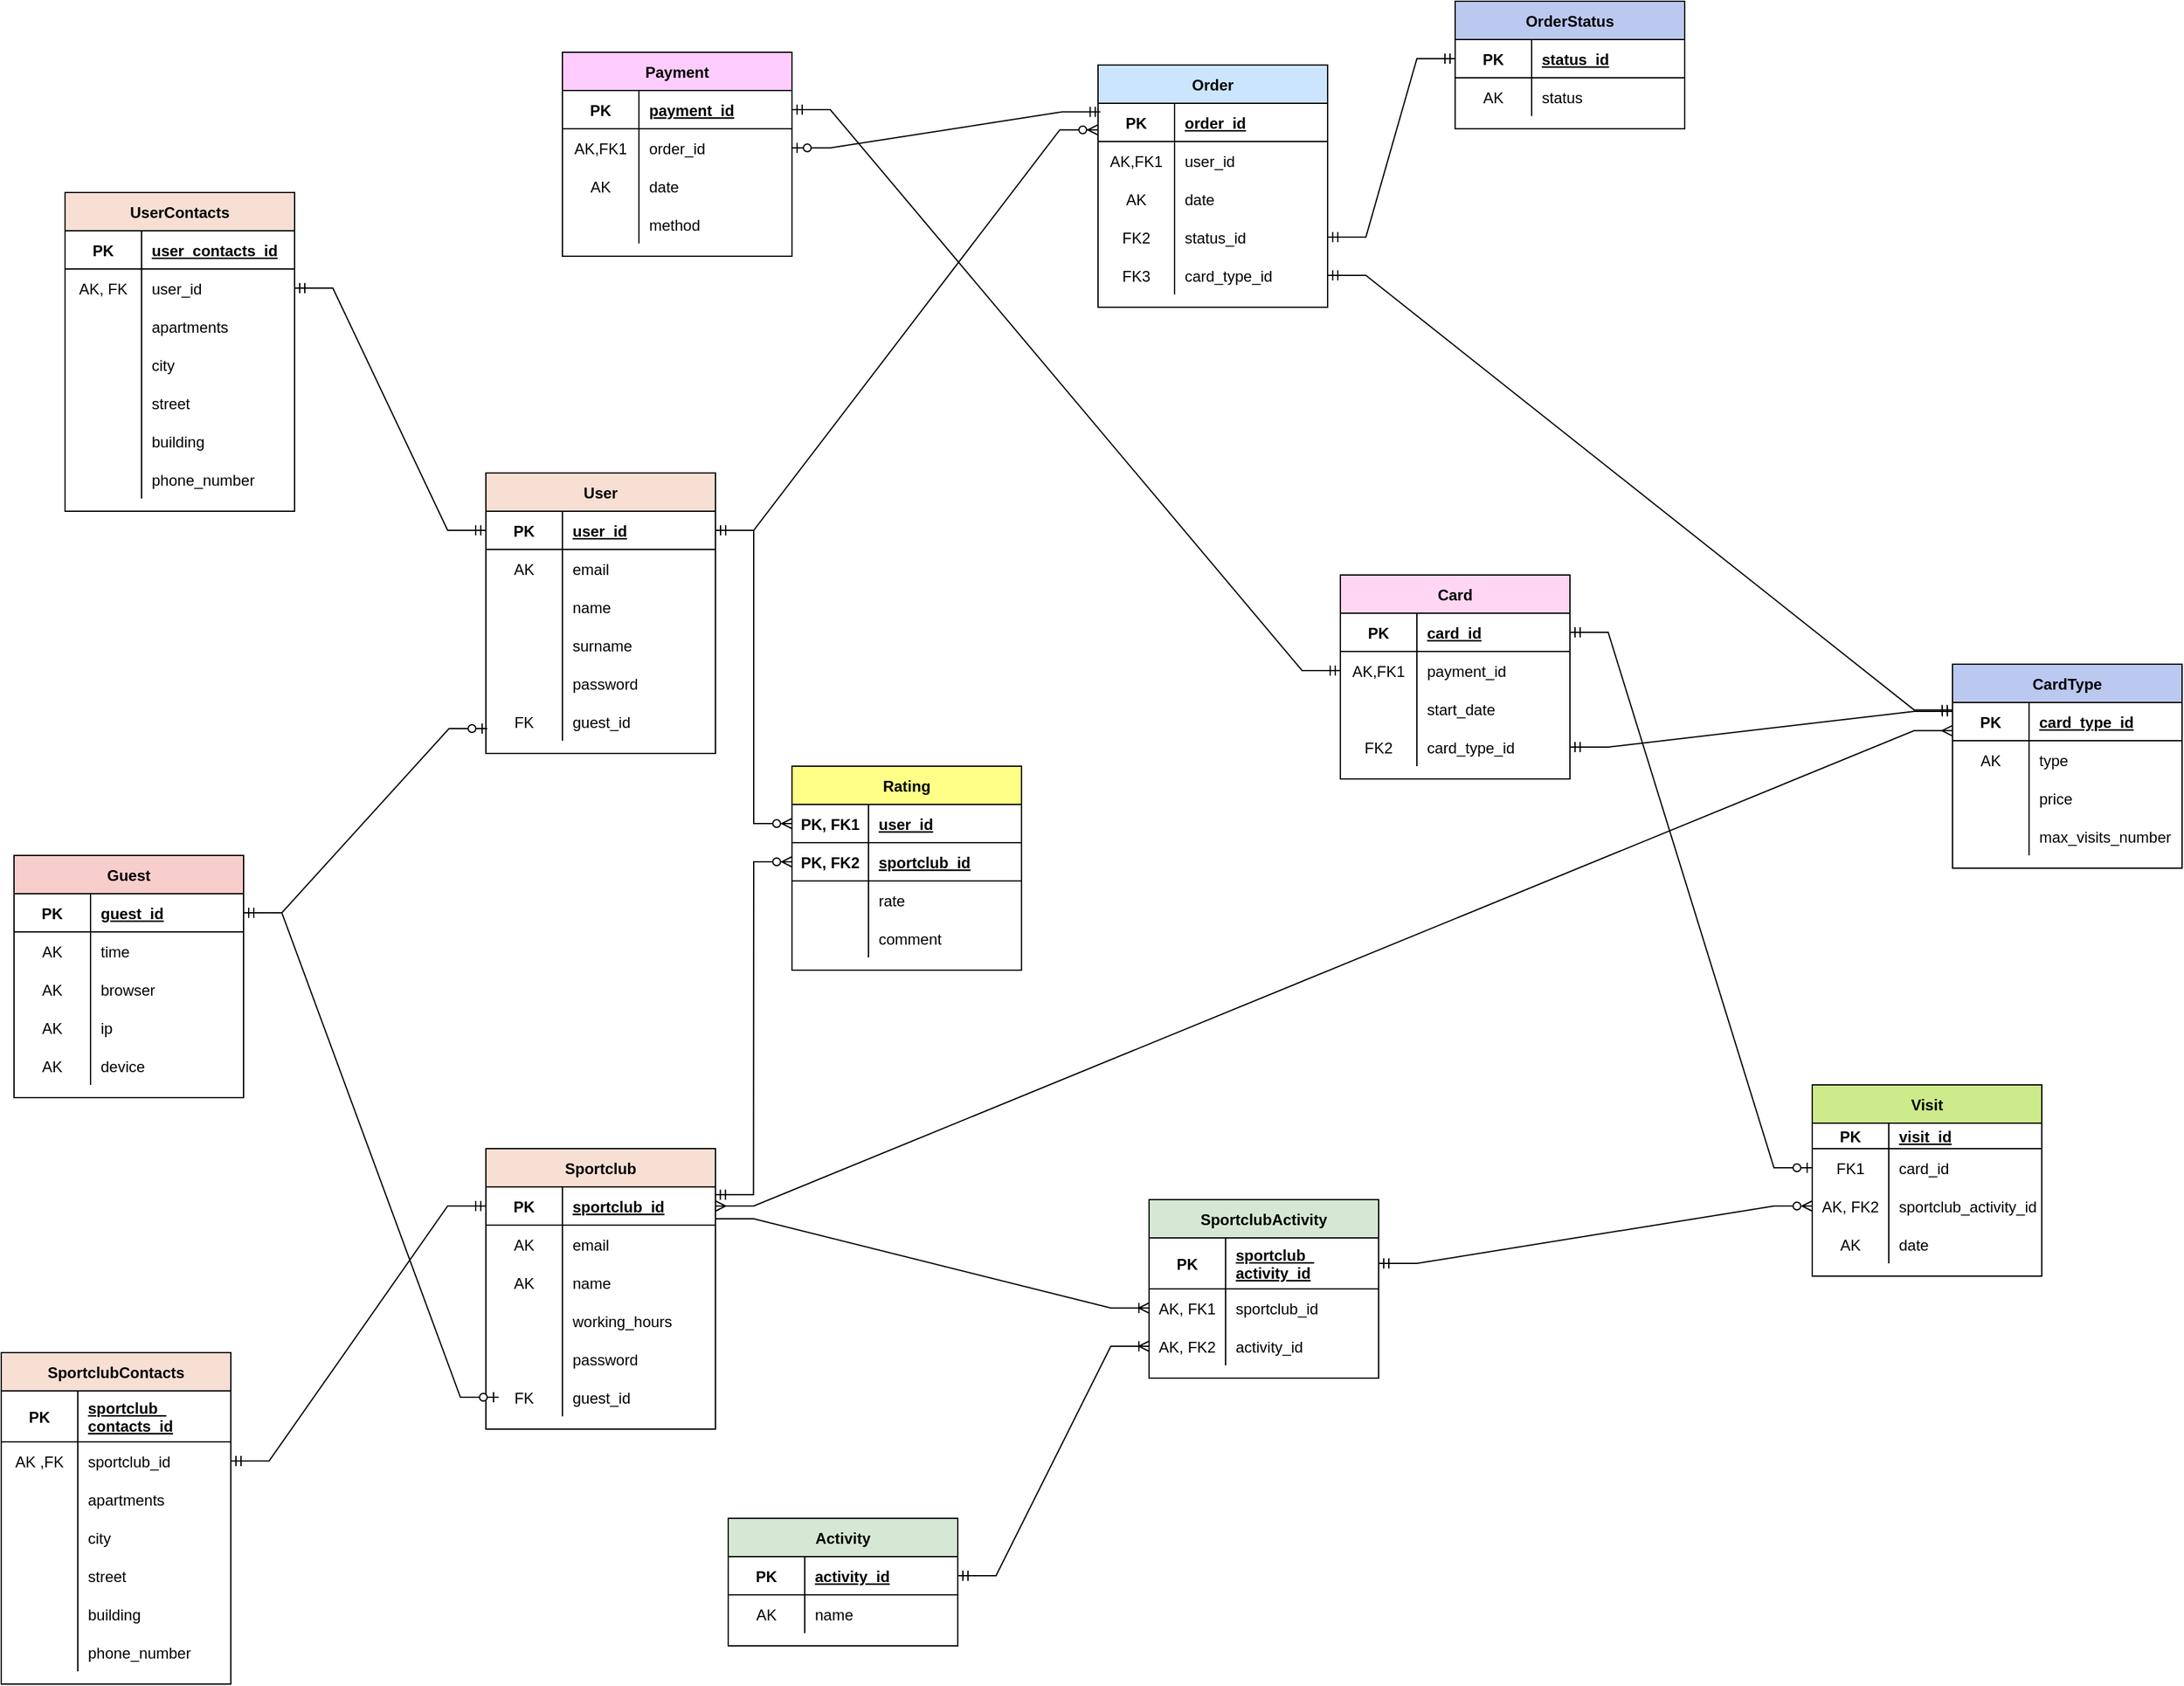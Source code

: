 <mxfile version="20.3.3" type="google"><diagram id="7ckcDmTGGLN_FnE9HNtQ" name="Page-1"><mxGraphModel dx="1435" dy="1891" grid="1" gridSize="10" guides="1" tooltips="1" connect="1" arrows="1" fold="1" page="1" pageScale="1" pageWidth="850" pageHeight="1100" math="0" shadow="0"><root><mxCell id="0"/><mxCell id="1" parent="0"/><mxCell id="OE1YXszhumcW4s_N47jX-1" value="Guest" style="shape=table;startSize=30;container=1;collapsible=1;childLayout=tableLayout;fixedRows=1;rowLines=0;fontStyle=1;align=center;resizeLast=1;fillColor=#F8CECC;" parent="1" vertex="1"><mxGeometry x="30" y="380" width="180" height="190" as="geometry"><mxRectangle x="112" y="230" width="70" height="30" as="alternateBounds"/></mxGeometry></mxCell><mxCell id="OE1YXszhumcW4s_N47jX-5" value="" style="shape=tableRow;horizontal=0;startSize=0;swimlaneHead=0;swimlaneBody=0;fillColor=none;collapsible=0;dropTarget=0;points=[[0,0.5],[1,0.5]];portConstraint=eastwest;top=0;left=0;right=0;bottom=1;" parent="OE1YXszhumcW4s_N47jX-1" vertex="1"><mxGeometry y="30" width="180" height="30" as="geometry"/></mxCell><mxCell id="OE1YXszhumcW4s_N47jX-6" value="PK" style="shape=partialRectangle;connectable=0;fillColor=none;top=0;left=0;bottom=0;right=0;fontStyle=1;overflow=hidden;" parent="OE1YXszhumcW4s_N47jX-5" vertex="1"><mxGeometry width="60" height="30" as="geometry"><mxRectangle width="60" height="30" as="alternateBounds"/></mxGeometry></mxCell><mxCell id="OE1YXszhumcW4s_N47jX-7" value="guest_id" style="shape=partialRectangle;connectable=0;fillColor=none;top=0;left=0;bottom=0;right=0;align=left;spacingLeft=6;fontStyle=5;overflow=hidden;" parent="OE1YXszhumcW4s_N47jX-5" vertex="1"><mxGeometry x="60" width="120" height="30" as="geometry"><mxRectangle width="120" height="30" as="alternateBounds"/></mxGeometry></mxCell><mxCell id="OE1YXszhumcW4s_N47jX-11" value="" style="shape=tableRow;horizontal=0;startSize=0;swimlaneHead=0;swimlaneBody=0;fillColor=none;collapsible=0;dropTarget=0;points=[[0,0.5],[1,0.5]];portConstraint=eastwest;top=0;left=0;right=0;bottom=0;" parent="OE1YXszhumcW4s_N47jX-1" vertex="1"><mxGeometry y="60" width="180" height="30" as="geometry"/></mxCell><mxCell id="OE1YXszhumcW4s_N47jX-12" value="AK" style="shape=partialRectangle;connectable=0;fillColor=none;top=0;left=0;bottom=0;right=0;editable=1;overflow=hidden;" parent="OE1YXszhumcW4s_N47jX-11" vertex="1"><mxGeometry width="60" height="30" as="geometry"><mxRectangle width="60" height="30" as="alternateBounds"/></mxGeometry></mxCell><mxCell id="OE1YXszhumcW4s_N47jX-13" value="time" style="shape=partialRectangle;connectable=0;fillColor=none;top=0;left=0;bottom=0;right=0;align=left;spacingLeft=6;overflow=hidden;" parent="OE1YXszhumcW4s_N47jX-11" vertex="1"><mxGeometry x="60" width="120" height="30" as="geometry"><mxRectangle width="120" height="30" as="alternateBounds"/></mxGeometry></mxCell><mxCell id="OE1YXszhumcW4s_N47jX-14" value="" style="shape=tableRow;horizontal=0;startSize=0;swimlaneHead=0;swimlaneBody=0;fillColor=none;collapsible=0;dropTarget=0;points=[[0,0.5],[1,0.5]];portConstraint=eastwest;top=0;left=0;right=0;bottom=0;" parent="OE1YXszhumcW4s_N47jX-1" vertex="1"><mxGeometry y="90" width="180" height="30" as="geometry"/></mxCell><mxCell id="OE1YXszhumcW4s_N47jX-15" value="AK" style="shape=partialRectangle;connectable=0;fillColor=none;top=0;left=0;bottom=0;right=0;editable=1;overflow=hidden;" parent="OE1YXszhumcW4s_N47jX-14" vertex="1"><mxGeometry width="60" height="30" as="geometry"><mxRectangle width="60" height="30" as="alternateBounds"/></mxGeometry></mxCell><mxCell id="OE1YXszhumcW4s_N47jX-16" value="browser" style="shape=partialRectangle;connectable=0;fillColor=none;top=0;left=0;bottom=0;right=0;align=left;spacingLeft=6;overflow=hidden;" parent="OE1YXszhumcW4s_N47jX-14" vertex="1"><mxGeometry x="60" width="120" height="30" as="geometry"><mxRectangle width="120" height="30" as="alternateBounds"/></mxGeometry></mxCell><mxCell id="OE1YXszhumcW4s_N47jX-17" value="" style="shape=tableRow;horizontal=0;startSize=0;swimlaneHead=0;swimlaneBody=0;fillColor=none;collapsible=0;dropTarget=0;points=[[0,0.5],[1,0.5]];portConstraint=eastwest;top=0;left=0;right=0;bottom=0;" parent="OE1YXszhumcW4s_N47jX-1" vertex="1"><mxGeometry y="120" width="180" height="30" as="geometry"/></mxCell><mxCell id="OE1YXszhumcW4s_N47jX-18" value="AK" style="shape=partialRectangle;connectable=0;fillColor=none;top=0;left=0;bottom=0;right=0;editable=1;overflow=hidden;" parent="OE1YXszhumcW4s_N47jX-17" vertex="1"><mxGeometry width="60" height="30" as="geometry"><mxRectangle width="60" height="30" as="alternateBounds"/></mxGeometry></mxCell><mxCell id="OE1YXszhumcW4s_N47jX-19" value="ip" style="shape=partialRectangle;connectable=0;fillColor=none;top=0;left=0;bottom=0;right=0;align=left;spacingLeft=6;overflow=hidden;" parent="OE1YXszhumcW4s_N47jX-17" vertex="1"><mxGeometry x="60" width="120" height="30" as="geometry"><mxRectangle width="120" height="30" as="alternateBounds"/></mxGeometry></mxCell><mxCell id="OE1YXszhumcW4s_N47jX-20" value="" style="shape=tableRow;horizontal=0;startSize=0;swimlaneHead=0;swimlaneBody=0;fillColor=none;collapsible=0;dropTarget=0;points=[[0,0.5],[1,0.5]];portConstraint=eastwest;top=0;left=0;right=0;bottom=0;" parent="OE1YXszhumcW4s_N47jX-1" vertex="1"><mxGeometry y="150" width="180" height="30" as="geometry"/></mxCell><mxCell id="OE1YXszhumcW4s_N47jX-21" value="AK" style="shape=partialRectangle;connectable=0;fillColor=none;top=0;left=0;bottom=0;right=0;editable=1;overflow=hidden;" parent="OE1YXszhumcW4s_N47jX-20" vertex="1"><mxGeometry width="60" height="30" as="geometry"><mxRectangle width="60" height="30" as="alternateBounds"/></mxGeometry></mxCell><mxCell id="OE1YXszhumcW4s_N47jX-22" value="device" style="shape=partialRectangle;connectable=0;fillColor=none;top=0;left=0;bottom=0;right=0;align=left;spacingLeft=6;overflow=hidden;" parent="OE1YXszhumcW4s_N47jX-20" vertex="1"><mxGeometry x="60" width="120" height="30" as="geometry"><mxRectangle width="120" height="30" as="alternateBounds"/></mxGeometry></mxCell><mxCell id="OE1YXszhumcW4s_N47jX-64" value="User" style="shape=table;startSize=30;container=1;collapsible=1;childLayout=tableLayout;fixedRows=1;rowLines=0;fontStyle=1;align=center;resizeLast=1;fillColor=#F8DFD3;" parent="1" vertex="1"><mxGeometry x="400" y="80" width="180" height="220" as="geometry"><mxRectangle x="112" y="230" width="70" height="30" as="alternateBounds"/></mxGeometry></mxCell><mxCell id="OE1YXszhumcW4s_N47jX-65" value="" style="shape=tableRow;horizontal=0;startSize=0;swimlaneHead=0;swimlaneBody=0;fillColor=none;collapsible=0;dropTarget=0;points=[[0,0.5],[1,0.5]];portConstraint=eastwest;top=0;left=0;right=0;bottom=1;" parent="OE1YXszhumcW4s_N47jX-64" vertex="1"><mxGeometry y="30" width="180" height="30" as="geometry"/></mxCell><mxCell id="OE1YXszhumcW4s_N47jX-66" value="PK" style="shape=partialRectangle;connectable=0;fillColor=none;top=0;left=0;bottom=0;right=0;fontStyle=1;overflow=hidden;" parent="OE1YXszhumcW4s_N47jX-65" vertex="1"><mxGeometry width="60" height="30" as="geometry"><mxRectangle width="60" height="30" as="alternateBounds"/></mxGeometry></mxCell><mxCell id="OE1YXszhumcW4s_N47jX-67" value="user_id" style="shape=partialRectangle;connectable=0;fillColor=none;top=0;left=0;bottom=0;right=0;align=left;spacingLeft=6;fontStyle=5;overflow=hidden;" parent="OE1YXszhumcW4s_N47jX-65" vertex="1"><mxGeometry x="60" width="120" height="30" as="geometry"><mxRectangle width="120" height="30" as="alternateBounds"/></mxGeometry></mxCell><mxCell id="OE1YXszhumcW4s_N47jX-68" value="" style="shape=tableRow;horizontal=0;startSize=0;swimlaneHead=0;swimlaneBody=0;fillColor=none;collapsible=0;dropTarget=0;points=[[0,0.5],[1,0.5]];portConstraint=eastwest;top=0;left=0;right=0;bottom=0;" parent="OE1YXszhumcW4s_N47jX-64" vertex="1"><mxGeometry y="60" width="180" height="30" as="geometry"/></mxCell><mxCell id="OE1YXszhumcW4s_N47jX-69" value="AK" style="shape=partialRectangle;connectable=0;fillColor=none;top=0;left=0;bottom=0;right=0;editable=1;overflow=hidden;" parent="OE1YXszhumcW4s_N47jX-68" vertex="1"><mxGeometry width="60" height="30" as="geometry"><mxRectangle width="60" height="30" as="alternateBounds"/></mxGeometry></mxCell><mxCell id="OE1YXszhumcW4s_N47jX-70" value="email" style="shape=partialRectangle;connectable=0;fillColor=none;top=0;left=0;bottom=0;right=0;align=left;spacingLeft=6;overflow=hidden;" parent="OE1YXszhumcW4s_N47jX-68" vertex="1"><mxGeometry x="60" width="120" height="30" as="geometry"><mxRectangle width="120" height="30" as="alternateBounds"/></mxGeometry></mxCell><mxCell id="OE1YXszhumcW4s_N47jX-71" value="" style="shape=tableRow;horizontal=0;startSize=0;swimlaneHead=0;swimlaneBody=0;fillColor=none;collapsible=0;dropTarget=0;points=[[0,0.5],[1,0.5]];portConstraint=eastwest;top=0;left=0;right=0;bottom=0;" parent="OE1YXszhumcW4s_N47jX-64" vertex="1"><mxGeometry y="90" width="180" height="30" as="geometry"/></mxCell><mxCell id="OE1YXszhumcW4s_N47jX-72" value="" style="shape=partialRectangle;connectable=0;fillColor=none;top=0;left=0;bottom=0;right=0;editable=1;overflow=hidden;" parent="OE1YXszhumcW4s_N47jX-71" vertex="1"><mxGeometry width="60" height="30" as="geometry"><mxRectangle width="60" height="30" as="alternateBounds"/></mxGeometry></mxCell><mxCell id="OE1YXszhumcW4s_N47jX-73" value="name" style="shape=partialRectangle;connectable=0;fillColor=none;top=0;left=0;bottom=0;right=0;align=left;spacingLeft=6;overflow=hidden;" parent="OE1YXszhumcW4s_N47jX-71" vertex="1"><mxGeometry x="60" width="120" height="30" as="geometry"><mxRectangle width="120" height="30" as="alternateBounds"/></mxGeometry></mxCell><mxCell id="OE1YXszhumcW4s_N47jX-74" value="" style="shape=tableRow;horizontal=0;startSize=0;swimlaneHead=0;swimlaneBody=0;fillColor=none;collapsible=0;dropTarget=0;points=[[0,0.5],[1,0.5]];portConstraint=eastwest;top=0;left=0;right=0;bottom=0;" parent="OE1YXszhumcW4s_N47jX-64" vertex="1"><mxGeometry y="120" width="180" height="30" as="geometry"/></mxCell><mxCell id="OE1YXszhumcW4s_N47jX-75" value="" style="shape=partialRectangle;connectable=0;fillColor=none;top=0;left=0;bottom=0;right=0;editable=1;overflow=hidden;" parent="OE1YXszhumcW4s_N47jX-74" vertex="1"><mxGeometry width="60" height="30" as="geometry"><mxRectangle width="60" height="30" as="alternateBounds"/></mxGeometry></mxCell><mxCell id="OE1YXszhumcW4s_N47jX-76" value="surname" style="shape=partialRectangle;connectable=0;fillColor=none;top=0;left=0;bottom=0;right=0;align=left;spacingLeft=6;overflow=hidden;" parent="OE1YXszhumcW4s_N47jX-74" vertex="1"><mxGeometry x="60" width="120" height="30" as="geometry"><mxRectangle width="120" height="30" as="alternateBounds"/></mxGeometry></mxCell><mxCell id="OE1YXszhumcW4s_N47jX-77" value="" style="shape=tableRow;horizontal=0;startSize=0;swimlaneHead=0;swimlaneBody=0;fillColor=none;collapsible=0;dropTarget=0;points=[[0,0.5],[1,0.5]];portConstraint=eastwest;top=0;left=0;right=0;bottom=0;" parent="OE1YXszhumcW4s_N47jX-64" vertex="1"><mxGeometry y="150" width="180" height="30" as="geometry"/></mxCell><mxCell id="OE1YXszhumcW4s_N47jX-78" value="" style="shape=partialRectangle;connectable=0;fillColor=none;top=0;left=0;bottom=0;right=0;editable=1;overflow=hidden;" parent="OE1YXszhumcW4s_N47jX-77" vertex="1"><mxGeometry width="60" height="30" as="geometry"><mxRectangle width="60" height="30" as="alternateBounds"/></mxGeometry></mxCell><mxCell id="OE1YXszhumcW4s_N47jX-79" value="password" style="shape=partialRectangle;connectable=0;fillColor=none;top=0;left=0;bottom=0;right=0;align=left;spacingLeft=6;overflow=hidden;" parent="OE1YXszhumcW4s_N47jX-77" vertex="1"><mxGeometry x="60" width="120" height="30" as="geometry"><mxRectangle width="120" height="30" as="alternateBounds"/></mxGeometry></mxCell><mxCell id="Y8MvYPIqh8I1fW-wMO7S-130" value="" style="shape=tableRow;horizontal=0;startSize=0;swimlaneHead=0;swimlaneBody=0;fillColor=none;collapsible=0;dropTarget=0;points=[[0,0.5],[1,0.5]];portConstraint=eastwest;top=0;left=0;right=0;bottom=0;" vertex="1" parent="OE1YXszhumcW4s_N47jX-64"><mxGeometry y="180" width="180" height="30" as="geometry"/></mxCell><mxCell id="Y8MvYPIqh8I1fW-wMO7S-131" value="FK" style="shape=partialRectangle;connectable=0;fillColor=none;top=0;left=0;bottom=0;right=0;editable=1;overflow=hidden;" vertex="1" parent="Y8MvYPIqh8I1fW-wMO7S-130"><mxGeometry width="60" height="30" as="geometry"><mxRectangle width="60" height="30" as="alternateBounds"/></mxGeometry></mxCell><mxCell id="Y8MvYPIqh8I1fW-wMO7S-132" value="guest_id" style="shape=partialRectangle;connectable=0;fillColor=none;top=0;left=0;bottom=0;right=0;align=left;spacingLeft=6;overflow=hidden;" vertex="1" parent="Y8MvYPIqh8I1fW-wMO7S-130"><mxGeometry x="60" width="120" height="30" as="geometry"><mxRectangle width="120" height="30" as="alternateBounds"/></mxGeometry></mxCell><mxCell id="OE1YXszhumcW4s_N47jX-80" value="Sportclub" style="shape=table;startSize=30;container=1;collapsible=1;childLayout=tableLayout;fixedRows=1;rowLines=0;fontStyle=1;align=center;resizeLast=1;fillColor=#F8DFD3;" parent="1" vertex="1"><mxGeometry x="400" y="610" width="180" height="220" as="geometry"><mxRectangle x="112" y="230" width="70" height="30" as="alternateBounds"/></mxGeometry></mxCell><mxCell id="OE1YXszhumcW4s_N47jX-81" value="" style="shape=tableRow;horizontal=0;startSize=0;swimlaneHead=0;swimlaneBody=0;fillColor=none;collapsible=0;dropTarget=0;points=[[0,0.5],[1,0.5]];portConstraint=eastwest;top=0;left=0;right=0;bottom=1;" parent="OE1YXszhumcW4s_N47jX-80" vertex="1"><mxGeometry y="30" width="180" height="30" as="geometry"/></mxCell><mxCell id="OE1YXszhumcW4s_N47jX-82" value="PK" style="shape=partialRectangle;connectable=0;fillColor=none;top=0;left=0;bottom=0;right=0;fontStyle=1;overflow=hidden;" parent="OE1YXszhumcW4s_N47jX-81" vertex="1"><mxGeometry width="60" height="30" as="geometry"><mxRectangle width="60" height="30" as="alternateBounds"/></mxGeometry></mxCell><mxCell id="OE1YXszhumcW4s_N47jX-83" value="sportclub_id" style="shape=partialRectangle;connectable=0;fillColor=none;top=0;left=0;bottom=0;right=0;align=left;spacingLeft=6;fontStyle=5;overflow=hidden;" parent="OE1YXszhumcW4s_N47jX-81" vertex="1"><mxGeometry x="60" width="120" height="30" as="geometry"><mxRectangle width="120" height="30" as="alternateBounds"/></mxGeometry></mxCell><mxCell id="OE1YXszhumcW4s_N47jX-84" value="" style="shape=tableRow;horizontal=0;startSize=0;swimlaneHead=0;swimlaneBody=0;fillColor=none;collapsible=0;dropTarget=0;points=[[0,0.5],[1,0.5]];portConstraint=eastwest;top=0;left=0;right=0;bottom=0;" parent="OE1YXszhumcW4s_N47jX-80" vertex="1"><mxGeometry y="60" width="180" height="30" as="geometry"/></mxCell><mxCell id="OE1YXszhumcW4s_N47jX-85" value="AK" style="shape=partialRectangle;connectable=0;fillColor=none;top=0;left=0;bottom=0;right=0;editable=1;overflow=hidden;" parent="OE1YXszhumcW4s_N47jX-84" vertex="1"><mxGeometry width="60" height="30" as="geometry"><mxRectangle width="60" height="30" as="alternateBounds"/></mxGeometry></mxCell><mxCell id="OE1YXszhumcW4s_N47jX-86" value="email" style="shape=partialRectangle;connectable=0;fillColor=none;top=0;left=0;bottom=0;right=0;align=left;spacingLeft=6;overflow=hidden;" parent="OE1YXszhumcW4s_N47jX-84" vertex="1"><mxGeometry x="60" width="120" height="30" as="geometry"><mxRectangle width="120" height="30" as="alternateBounds"/></mxGeometry></mxCell><mxCell id="OE1YXszhumcW4s_N47jX-87" value="" style="shape=tableRow;horizontal=0;startSize=0;swimlaneHead=0;swimlaneBody=0;fillColor=none;collapsible=0;dropTarget=0;points=[[0,0.5],[1,0.5]];portConstraint=eastwest;top=0;left=0;right=0;bottom=0;" parent="OE1YXszhumcW4s_N47jX-80" vertex="1"><mxGeometry y="90" width="180" height="30" as="geometry"/></mxCell><mxCell id="OE1YXszhumcW4s_N47jX-88" value="AK" style="shape=partialRectangle;connectable=0;fillColor=none;top=0;left=0;bottom=0;right=0;editable=1;overflow=hidden;" parent="OE1YXszhumcW4s_N47jX-87" vertex="1"><mxGeometry width="60" height="30" as="geometry"><mxRectangle width="60" height="30" as="alternateBounds"/></mxGeometry></mxCell><mxCell id="OE1YXszhumcW4s_N47jX-89" value="name" style="shape=partialRectangle;connectable=0;fillColor=none;top=0;left=0;bottom=0;right=0;align=left;spacingLeft=6;overflow=hidden;" parent="OE1YXszhumcW4s_N47jX-87" vertex="1"><mxGeometry x="60" width="120" height="30" as="geometry"><mxRectangle width="120" height="30" as="alternateBounds"/></mxGeometry></mxCell><mxCell id="OE1YXszhumcW4s_N47jX-90" value="" style="shape=tableRow;horizontal=0;startSize=0;swimlaneHead=0;swimlaneBody=0;fillColor=none;collapsible=0;dropTarget=0;points=[[0,0.5],[1,0.5]];portConstraint=eastwest;top=0;left=0;right=0;bottom=0;" parent="OE1YXszhumcW4s_N47jX-80" vertex="1"><mxGeometry y="120" width="180" height="30" as="geometry"/></mxCell><mxCell id="OE1YXszhumcW4s_N47jX-91" value="" style="shape=partialRectangle;connectable=0;fillColor=none;top=0;left=0;bottom=0;right=0;editable=1;overflow=hidden;" parent="OE1YXszhumcW4s_N47jX-90" vertex="1"><mxGeometry width="60" height="30" as="geometry"><mxRectangle width="60" height="30" as="alternateBounds"/></mxGeometry></mxCell><mxCell id="OE1YXszhumcW4s_N47jX-92" value="working_hours" style="shape=partialRectangle;connectable=0;fillColor=none;top=0;left=0;bottom=0;right=0;align=left;spacingLeft=6;overflow=hidden;" parent="OE1YXszhumcW4s_N47jX-90" vertex="1"><mxGeometry x="60" width="120" height="30" as="geometry"><mxRectangle width="120" height="30" as="alternateBounds"/></mxGeometry></mxCell><mxCell id="OE1YXszhumcW4s_N47jX-93" value="" style="shape=tableRow;horizontal=0;startSize=0;swimlaneHead=0;swimlaneBody=0;fillColor=none;collapsible=0;dropTarget=0;points=[[0,0.5],[1,0.5]];portConstraint=eastwest;top=0;left=0;right=0;bottom=0;" parent="OE1YXszhumcW4s_N47jX-80" vertex="1"><mxGeometry y="150" width="180" height="30" as="geometry"/></mxCell><mxCell id="OE1YXszhumcW4s_N47jX-94" value="" style="shape=partialRectangle;connectable=0;fillColor=none;top=0;left=0;bottom=0;right=0;editable=1;overflow=hidden;" parent="OE1YXszhumcW4s_N47jX-93" vertex="1"><mxGeometry width="60" height="30" as="geometry"><mxRectangle width="60" height="30" as="alternateBounds"/></mxGeometry></mxCell><mxCell id="OE1YXszhumcW4s_N47jX-95" value="password" style="shape=partialRectangle;connectable=0;fillColor=none;top=0;left=0;bottom=0;right=0;align=left;spacingLeft=6;overflow=hidden;" parent="OE1YXszhumcW4s_N47jX-93" vertex="1"><mxGeometry x="60" width="120" height="30" as="geometry"><mxRectangle width="120" height="30" as="alternateBounds"/></mxGeometry></mxCell><mxCell id="Y8MvYPIqh8I1fW-wMO7S-133" value="" style="shape=tableRow;horizontal=0;startSize=0;swimlaneHead=0;swimlaneBody=0;fillColor=none;collapsible=0;dropTarget=0;points=[[0,0.5],[1,0.5]];portConstraint=eastwest;top=0;left=0;right=0;bottom=0;" vertex="1" parent="OE1YXszhumcW4s_N47jX-80"><mxGeometry y="180" width="180" height="30" as="geometry"/></mxCell><mxCell id="Y8MvYPIqh8I1fW-wMO7S-134" value="FK" style="shape=partialRectangle;connectable=0;fillColor=none;top=0;left=0;bottom=0;right=0;editable=1;overflow=hidden;" vertex="1" parent="Y8MvYPIqh8I1fW-wMO7S-133"><mxGeometry width="60" height="30" as="geometry"><mxRectangle width="60" height="30" as="alternateBounds"/></mxGeometry></mxCell><mxCell id="Y8MvYPIqh8I1fW-wMO7S-135" value="guest_id" style="shape=partialRectangle;connectable=0;fillColor=none;top=0;left=0;bottom=0;right=0;align=left;spacingLeft=6;overflow=hidden;" vertex="1" parent="Y8MvYPIqh8I1fW-wMO7S-133"><mxGeometry x="60" width="120" height="30" as="geometry"><mxRectangle width="120" height="30" as="alternateBounds"/></mxGeometry></mxCell><mxCell id="OE1YXszhumcW4s_N47jX-96" value="UserContacts" style="shape=table;startSize=30;container=1;collapsible=1;childLayout=tableLayout;fixedRows=1;rowLines=0;fontStyle=1;align=center;resizeLast=1;fillColor=#F8DFD3;" parent="1" vertex="1"><mxGeometry x="70" y="-140" width="180" height="250" as="geometry"><mxRectangle x="112" y="230" width="70" height="30" as="alternateBounds"/></mxGeometry></mxCell><mxCell id="OE1YXszhumcW4s_N47jX-97" value="" style="shape=tableRow;horizontal=0;startSize=0;swimlaneHead=0;swimlaneBody=0;fillColor=none;collapsible=0;dropTarget=0;points=[[0,0.5],[1,0.5]];portConstraint=eastwest;top=0;left=0;right=0;bottom=1;" parent="OE1YXszhumcW4s_N47jX-96" vertex="1"><mxGeometry y="30" width="180" height="30" as="geometry"/></mxCell><mxCell id="OE1YXszhumcW4s_N47jX-98" value="PK" style="shape=partialRectangle;connectable=0;fillColor=none;top=0;left=0;bottom=0;right=0;fontStyle=1;overflow=hidden;" parent="OE1YXszhumcW4s_N47jX-97" vertex="1"><mxGeometry width="60" height="30" as="geometry"><mxRectangle width="60" height="30" as="alternateBounds"/></mxGeometry></mxCell><mxCell id="OE1YXszhumcW4s_N47jX-99" value="user_contacts_id" style="shape=partialRectangle;connectable=0;fillColor=none;top=0;left=0;bottom=0;right=0;align=left;spacingLeft=6;fontStyle=5;overflow=hidden;" parent="OE1YXszhumcW4s_N47jX-97" vertex="1"><mxGeometry x="60" width="120" height="30" as="geometry"><mxRectangle width="120" height="30" as="alternateBounds"/></mxGeometry></mxCell><mxCell id="Y8MvYPIqh8I1fW-wMO7S-127" value="" style="shape=tableRow;horizontal=0;startSize=0;swimlaneHead=0;swimlaneBody=0;fillColor=none;collapsible=0;dropTarget=0;points=[[0,0.5],[1,0.5]];portConstraint=eastwest;top=0;left=0;right=0;bottom=0;" vertex="1" parent="OE1YXszhumcW4s_N47jX-96"><mxGeometry y="60" width="180" height="30" as="geometry"/></mxCell><mxCell id="Y8MvYPIqh8I1fW-wMO7S-128" value="AK, FK" style="shape=partialRectangle;connectable=0;fillColor=none;top=0;left=0;bottom=0;right=0;editable=1;overflow=hidden;" vertex="1" parent="Y8MvYPIqh8I1fW-wMO7S-127"><mxGeometry width="60" height="30" as="geometry"><mxRectangle width="60" height="30" as="alternateBounds"/></mxGeometry></mxCell><mxCell id="Y8MvYPIqh8I1fW-wMO7S-129" value="user_id" style="shape=partialRectangle;connectable=0;fillColor=none;top=0;left=0;bottom=0;right=0;align=left;spacingLeft=6;overflow=hidden;" vertex="1" parent="Y8MvYPIqh8I1fW-wMO7S-127"><mxGeometry x="60" width="120" height="30" as="geometry"><mxRectangle width="120" height="30" as="alternateBounds"/></mxGeometry></mxCell><mxCell id="OE1YXszhumcW4s_N47jX-100" value="" style="shape=tableRow;horizontal=0;startSize=0;swimlaneHead=0;swimlaneBody=0;fillColor=none;collapsible=0;dropTarget=0;points=[[0,0.5],[1,0.5]];portConstraint=eastwest;top=0;left=0;right=0;bottom=0;" parent="OE1YXszhumcW4s_N47jX-96" vertex="1"><mxGeometry y="90" width="180" height="30" as="geometry"/></mxCell><mxCell id="OE1YXszhumcW4s_N47jX-101" value="" style="shape=partialRectangle;connectable=0;fillColor=none;top=0;left=0;bottom=0;right=0;editable=1;overflow=hidden;" parent="OE1YXszhumcW4s_N47jX-100" vertex="1"><mxGeometry width="60" height="30" as="geometry"><mxRectangle width="60" height="30" as="alternateBounds"/></mxGeometry></mxCell><mxCell id="OE1YXszhumcW4s_N47jX-102" value="apartments" style="shape=partialRectangle;connectable=0;fillColor=none;top=0;left=0;bottom=0;right=0;align=left;spacingLeft=6;overflow=hidden;" parent="OE1YXszhumcW4s_N47jX-100" vertex="1"><mxGeometry x="60" width="120" height="30" as="geometry"><mxRectangle width="120" height="30" as="alternateBounds"/></mxGeometry></mxCell><mxCell id="OE1YXszhumcW4s_N47jX-103" value="" style="shape=tableRow;horizontal=0;startSize=0;swimlaneHead=0;swimlaneBody=0;fillColor=none;collapsible=0;dropTarget=0;points=[[0,0.5],[1,0.5]];portConstraint=eastwest;top=0;left=0;right=0;bottom=0;" parent="OE1YXszhumcW4s_N47jX-96" vertex="1"><mxGeometry y="120" width="180" height="30" as="geometry"/></mxCell><mxCell id="OE1YXszhumcW4s_N47jX-104" value="" style="shape=partialRectangle;connectable=0;fillColor=none;top=0;left=0;bottom=0;right=0;editable=1;overflow=hidden;" parent="OE1YXszhumcW4s_N47jX-103" vertex="1"><mxGeometry width="60" height="30" as="geometry"><mxRectangle width="60" height="30" as="alternateBounds"/></mxGeometry></mxCell><mxCell id="OE1YXszhumcW4s_N47jX-105" value="city" style="shape=partialRectangle;connectable=0;fillColor=none;top=0;left=0;bottom=0;right=0;align=left;spacingLeft=6;overflow=hidden;" parent="OE1YXszhumcW4s_N47jX-103" vertex="1"><mxGeometry x="60" width="120" height="30" as="geometry"><mxRectangle width="120" height="30" as="alternateBounds"/></mxGeometry></mxCell><mxCell id="OE1YXszhumcW4s_N47jX-109" value="" style="shape=tableRow;horizontal=0;startSize=0;swimlaneHead=0;swimlaneBody=0;fillColor=none;collapsible=0;dropTarget=0;points=[[0,0.5],[1,0.5]];portConstraint=eastwest;top=0;left=0;right=0;bottom=0;" parent="OE1YXszhumcW4s_N47jX-96" vertex="1"><mxGeometry y="150" width="180" height="30" as="geometry"/></mxCell><mxCell id="OE1YXszhumcW4s_N47jX-110" value="" style="shape=partialRectangle;connectable=0;fillColor=none;top=0;left=0;bottom=0;right=0;editable=1;overflow=hidden;" parent="OE1YXszhumcW4s_N47jX-109" vertex="1"><mxGeometry width="60" height="30" as="geometry"><mxRectangle width="60" height="30" as="alternateBounds"/></mxGeometry></mxCell><mxCell id="OE1YXszhumcW4s_N47jX-111" value="street" style="shape=partialRectangle;connectable=0;fillColor=none;top=0;left=0;bottom=0;right=0;align=left;spacingLeft=6;overflow=hidden;" parent="OE1YXszhumcW4s_N47jX-109" vertex="1"><mxGeometry x="60" width="120" height="30" as="geometry"><mxRectangle width="120" height="30" as="alternateBounds"/></mxGeometry></mxCell><mxCell id="OE1YXszhumcW4s_N47jX-106" value="" style="shape=tableRow;horizontal=0;startSize=0;swimlaneHead=0;swimlaneBody=0;fillColor=none;collapsible=0;dropTarget=0;points=[[0,0.5],[1,0.5]];portConstraint=eastwest;top=0;left=0;right=0;bottom=0;" parent="OE1YXszhumcW4s_N47jX-96" vertex="1"><mxGeometry y="180" width="180" height="30" as="geometry"/></mxCell><mxCell id="OE1YXszhumcW4s_N47jX-107" value="" style="shape=partialRectangle;connectable=0;fillColor=none;top=0;left=0;bottom=0;right=0;editable=1;overflow=hidden;" parent="OE1YXszhumcW4s_N47jX-106" vertex="1"><mxGeometry width="60" height="30" as="geometry"><mxRectangle width="60" height="30" as="alternateBounds"/></mxGeometry></mxCell><mxCell id="OE1YXszhumcW4s_N47jX-108" value="building" style="shape=partialRectangle;connectable=0;fillColor=none;top=0;left=0;bottom=0;right=0;align=left;spacingLeft=6;overflow=hidden;" parent="OE1YXszhumcW4s_N47jX-106" vertex="1"><mxGeometry x="60" width="120" height="30" as="geometry"><mxRectangle width="120" height="30" as="alternateBounds"/></mxGeometry></mxCell><mxCell id="OE1YXszhumcW4s_N47jX-112" value="" style="shape=tableRow;horizontal=0;startSize=0;swimlaneHead=0;swimlaneBody=0;fillColor=none;collapsible=0;dropTarget=0;points=[[0,0.5],[1,0.5]];portConstraint=eastwest;top=0;left=0;right=0;bottom=0;" parent="OE1YXszhumcW4s_N47jX-96" vertex="1"><mxGeometry y="210" width="180" height="30" as="geometry"/></mxCell><mxCell id="OE1YXszhumcW4s_N47jX-113" value="" style="shape=partialRectangle;connectable=0;fillColor=none;top=0;left=0;bottom=0;right=0;editable=1;overflow=hidden;" parent="OE1YXszhumcW4s_N47jX-112" vertex="1"><mxGeometry width="60" height="30" as="geometry"><mxRectangle width="60" height="30" as="alternateBounds"/></mxGeometry></mxCell><mxCell id="OE1YXszhumcW4s_N47jX-114" value="phone_number" style="shape=partialRectangle;connectable=0;fillColor=none;top=0;left=0;bottom=0;right=0;align=left;spacingLeft=6;overflow=hidden;" parent="OE1YXszhumcW4s_N47jX-112" vertex="1"><mxGeometry x="60" width="120" height="30" as="geometry"><mxRectangle width="120" height="30" as="alternateBounds"/></mxGeometry></mxCell><mxCell id="OE1YXszhumcW4s_N47jX-115" value="Rating" style="shape=table;startSize=30;container=1;collapsible=1;childLayout=tableLayout;fixedRows=1;rowLines=0;fontStyle=1;align=center;resizeLast=1;fillColor=#FFFF88;" parent="1" vertex="1"><mxGeometry x="640" y="310" width="180" height="160" as="geometry"><mxRectangle x="112" y="230" width="70" height="30" as="alternateBounds"/></mxGeometry></mxCell><mxCell id="OE1YXszhumcW4s_N47jX-116" value="" style="shape=tableRow;horizontal=0;startSize=0;swimlaneHead=0;swimlaneBody=0;fillColor=none;collapsible=0;dropTarget=0;points=[[0,0.5],[1,0.5]];portConstraint=eastwest;top=0;left=0;right=0;bottom=1;" parent="OE1YXszhumcW4s_N47jX-115" vertex="1"><mxGeometry y="30" width="180" height="30" as="geometry"/></mxCell><mxCell id="OE1YXszhumcW4s_N47jX-117" value="PK, FK1" style="shape=partialRectangle;connectable=0;fillColor=none;top=0;left=0;bottom=0;right=0;fontStyle=1;overflow=hidden;" parent="OE1YXszhumcW4s_N47jX-116" vertex="1"><mxGeometry width="60" height="30" as="geometry"><mxRectangle width="60" height="30" as="alternateBounds"/></mxGeometry></mxCell><mxCell id="OE1YXszhumcW4s_N47jX-118" value="user_id" style="shape=partialRectangle;connectable=0;fillColor=none;top=0;left=0;bottom=0;right=0;align=left;spacingLeft=6;fontStyle=5;overflow=hidden;" parent="OE1YXszhumcW4s_N47jX-116" vertex="1"><mxGeometry x="60" width="120" height="30" as="geometry"><mxRectangle width="120" height="30" as="alternateBounds"/></mxGeometry></mxCell><mxCell id="OE1YXszhumcW4s_N47jX-147" value="" style="shape=tableRow;horizontal=0;startSize=0;swimlaneHead=0;swimlaneBody=0;fillColor=none;collapsible=0;dropTarget=0;points=[[0,0.5],[1,0.5]];portConstraint=eastwest;top=0;left=0;right=0;bottom=1;" parent="OE1YXszhumcW4s_N47jX-115" vertex="1"><mxGeometry y="60" width="180" height="30" as="geometry"/></mxCell><mxCell id="OE1YXszhumcW4s_N47jX-148" value="PK, FK2" style="shape=partialRectangle;connectable=0;fillColor=none;top=0;left=0;bottom=0;right=0;fontStyle=1;overflow=hidden;" parent="OE1YXszhumcW4s_N47jX-147" vertex="1"><mxGeometry width="60" height="30" as="geometry"><mxRectangle width="60" height="30" as="alternateBounds"/></mxGeometry></mxCell><mxCell id="OE1YXszhumcW4s_N47jX-149" value="sportclub_id" style="shape=partialRectangle;connectable=0;fillColor=none;top=0;left=0;bottom=0;right=0;align=left;spacingLeft=6;fontStyle=5;overflow=hidden;" parent="OE1YXszhumcW4s_N47jX-147" vertex="1"><mxGeometry x="60" width="120" height="30" as="geometry"><mxRectangle width="120" height="30" as="alternateBounds"/></mxGeometry></mxCell><mxCell id="OE1YXszhumcW4s_N47jX-119" value="" style="shape=tableRow;horizontal=0;startSize=0;swimlaneHead=0;swimlaneBody=0;fillColor=none;collapsible=0;dropTarget=0;points=[[0,0.5],[1,0.5]];portConstraint=eastwest;top=0;left=0;right=0;bottom=0;" parent="OE1YXszhumcW4s_N47jX-115" vertex="1"><mxGeometry y="90" width="180" height="30" as="geometry"/></mxCell><mxCell id="OE1YXszhumcW4s_N47jX-120" value="" style="shape=partialRectangle;connectable=0;fillColor=none;top=0;left=0;bottom=0;right=0;editable=1;overflow=hidden;" parent="OE1YXszhumcW4s_N47jX-119" vertex="1"><mxGeometry width="60" height="30" as="geometry"><mxRectangle width="60" height="30" as="alternateBounds"/></mxGeometry></mxCell><mxCell id="OE1YXszhumcW4s_N47jX-121" value="rate" style="shape=partialRectangle;connectable=0;fillColor=none;top=0;left=0;bottom=0;right=0;align=left;spacingLeft=6;overflow=hidden;" parent="OE1YXszhumcW4s_N47jX-119" vertex="1"><mxGeometry x="60" width="120" height="30" as="geometry"><mxRectangle width="120" height="30" as="alternateBounds"/></mxGeometry></mxCell><mxCell id="OE1YXszhumcW4s_N47jX-122" value="" style="shape=tableRow;horizontal=0;startSize=0;swimlaneHead=0;swimlaneBody=0;fillColor=none;collapsible=0;dropTarget=0;points=[[0,0.5],[1,0.5]];portConstraint=eastwest;top=0;left=0;right=0;bottom=0;" parent="OE1YXszhumcW4s_N47jX-115" vertex="1"><mxGeometry y="120" width="180" height="30" as="geometry"/></mxCell><mxCell id="OE1YXszhumcW4s_N47jX-123" value="" style="shape=partialRectangle;connectable=0;fillColor=none;top=0;left=0;bottom=0;right=0;editable=1;overflow=hidden;" parent="OE1YXszhumcW4s_N47jX-122" vertex="1"><mxGeometry width="60" height="30" as="geometry"><mxRectangle width="60" height="30" as="alternateBounds"/></mxGeometry></mxCell><mxCell id="OE1YXszhumcW4s_N47jX-124" value="comment" style="shape=partialRectangle;connectable=0;fillColor=none;top=0;left=0;bottom=0;right=0;align=left;spacingLeft=6;overflow=hidden;" parent="OE1YXszhumcW4s_N47jX-122" vertex="1"><mxGeometry x="60" width="120" height="30" as="geometry"><mxRectangle width="120" height="30" as="alternateBounds"/></mxGeometry></mxCell><mxCell id="OE1YXszhumcW4s_N47jX-150" value="Activity" style="shape=table;startSize=30;container=1;collapsible=1;childLayout=tableLayout;fixedRows=1;rowLines=0;fontStyle=1;align=center;resizeLast=1;fillColor=#D5E8D4;" parent="1" vertex="1"><mxGeometry x="590" y="900" width="180" height="100" as="geometry"><mxRectangle x="112" y="230" width="70" height="30" as="alternateBounds"/></mxGeometry></mxCell><mxCell id="OE1YXszhumcW4s_N47jX-151" value="" style="shape=tableRow;horizontal=0;startSize=0;swimlaneHead=0;swimlaneBody=0;fillColor=none;collapsible=0;dropTarget=0;points=[[0,0.5],[1,0.5]];portConstraint=eastwest;top=0;left=0;right=0;bottom=1;" parent="OE1YXszhumcW4s_N47jX-150" vertex="1"><mxGeometry y="30" width="180" height="30" as="geometry"/></mxCell><mxCell id="OE1YXszhumcW4s_N47jX-152" value="PK" style="shape=partialRectangle;connectable=0;fillColor=none;top=0;left=0;bottom=0;right=0;fontStyle=1;overflow=hidden;" parent="OE1YXszhumcW4s_N47jX-151" vertex="1"><mxGeometry width="60" height="30" as="geometry"><mxRectangle width="60" height="30" as="alternateBounds"/></mxGeometry></mxCell><mxCell id="OE1YXszhumcW4s_N47jX-153" value="activity_id" style="shape=partialRectangle;connectable=0;fillColor=none;top=0;left=0;bottom=0;right=0;align=left;spacingLeft=6;fontStyle=5;overflow=hidden;" parent="OE1YXszhumcW4s_N47jX-151" vertex="1"><mxGeometry x="60" width="120" height="30" as="geometry"><mxRectangle width="120" height="30" as="alternateBounds"/></mxGeometry></mxCell><mxCell id="OE1YXszhumcW4s_N47jX-157" value="" style="shape=tableRow;horizontal=0;startSize=0;swimlaneHead=0;swimlaneBody=0;fillColor=none;collapsible=0;dropTarget=0;points=[[0,0.5],[1,0.5]];portConstraint=eastwest;top=0;left=0;right=0;bottom=0;" parent="OE1YXszhumcW4s_N47jX-150" vertex="1"><mxGeometry y="60" width="180" height="30" as="geometry"/></mxCell><mxCell id="OE1YXszhumcW4s_N47jX-158" value="AK" style="shape=partialRectangle;connectable=0;fillColor=none;top=0;left=0;bottom=0;right=0;editable=1;overflow=hidden;" parent="OE1YXszhumcW4s_N47jX-157" vertex="1"><mxGeometry width="60" height="30" as="geometry"><mxRectangle width="60" height="30" as="alternateBounds"/></mxGeometry></mxCell><mxCell id="OE1YXszhumcW4s_N47jX-159" value="name" style="shape=partialRectangle;connectable=0;fillColor=none;top=0;left=0;bottom=0;right=0;align=left;spacingLeft=6;overflow=hidden;" parent="OE1YXszhumcW4s_N47jX-157" vertex="1"><mxGeometry x="60" width="120" height="30" as="geometry"><mxRectangle width="120" height="30" as="alternateBounds"/></mxGeometry></mxCell><mxCell id="OE1YXszhumcW4s_N47jX-163" value="SportclubActivity" style="shape=table;startSize=30;container=1;collapsible=1;childLayout=tableLayout;fixedRows=1;rowLines=0;fontStyle=1;align=center;resizeLast=1;fillColor=#D5E8D4;" parent="1" vertex="1"><mxGeometry x="920" y="650" width="180" height="140" as="geometry"><mxRectangle x="112" y="230" width="70" height="30" as="alternateBounds"/></mxGeometry></mxCell><mxCell id="Y8MvYPIqh8I1fW-wMO7S-96" value="" style="shape=tableRow;horizontal=0;startSize=0;swimlaneHead=0;swimlaneBody=0;fillColor=none;collapsible=0;dropTarget=0;points=[[0,0.5],[1,0.5]];portConstraint=eastwest;top=0;left=0;right=0;bottom=1;" vertex="1" parent="OE1YXszhumcW4s_N47jX-163"><mxGeometry y="30" width="180" height="40" as="geometry"/></mxCell><mxCell id="Y8MvYPIqh8I1fW-wMO7S-97" value="PK" style="shape=partialRectangle;connectable=0;fillColor=none;top=0;left=0;bottom=0;right=0;fontStyle=1;overflow=hidden;" vertex="1" parent="Y8MvYPIqh8I1fW-wMO7S-96"><mxGeometry width="60" height="40" as="geometry"><mxRectangle width="60" height="40" as="alternateBounds"/></mxGeometry></mxCell><mxCell id="Y8MvYPIqh8I1fW-wMO7S-98" value="sportclub_&#10;activity_id" style="shape=partialRectangle;connectable=0;fillColor=none;top=0;left=0;bottom=0;right=0;align=left;spacingLeft=6;fontStyle=5;overflow=hidden;" vertex="1" parent="Y8MvYPIqh8I1fW-wMO7S-96"><mxGeometry x="60" width="120" height="40" as="geometry"><mxRectangle width="120" height="40" as="alternateBounds"/></mxGeometry></mxCell><mxCell id="OE1YXszhumcW4s_N47jX-176" value="" style="shape=tableRow;horizontal=0;startSize=0;swimlaneHead=0;swimlaneBody=0;fillColor=none;collapsible=0;dropTarget=0;points=[[0,0.5],[1,0.5]];portConstraint=eastwest;top=0;left=0;right=0;bottom=0;" parent="OE1YXszhumcW4s_N47jX-163" vertex="1"><mxGeometry y="70" width="180" height="30" as="geometry"/></mxCell><mxCell id="OE1YXszhumcW4s_N47jX-177" value="AK, FK1" style="shape=partialRectangle;connectable=0;fillColor=none;top=0;left=0;bottom=0;right=0;editable=1;overflow=hidden;" parent="OE1YXszhumcW4s_N47jX-176" vertex="1"><mxGeometry width="60" height="30" as="geometry"><mxRectangle width="60" height="30" as="alternateBounds"/></mxGeometry></mxCell><mxCell id="OE1YXszhumcW4s_N47jX-178" value="sportclub_id" style="shape=partialRectangle;connectable=0;fillColor=none;top=0;left=0;bottom=0;right=0;align=left;spacingLeft=6;overflow=hidden;" parent="OE1YXszhumcW4s_N47jX-176" vertex="1"><mxGeometry x="60" width="120" height="30" as="geometry"><mxRectangle width="120" height="30" as="alternateBounds"/></mxGeometry></mxCell><mxCell id="Y8MvYPIqh8I1fW-wMO7S-156" value="" style="shape=tableRow;horizontal=0;startSize=0;swimlaneHead=0;swimlaneBody=0;fillColor=none;collapsible=0;dropTarget=0;points=[[0,0.5],[1,0.5]];portConstraint=eastwest;top=0;left=0;right=0;bottom=0;" vertex="1" parent="OE1YXszhumcW4s_N47jX-163"><mxGeometry y="100" width="180" height="30" as="geometry"/></mxCell><mxCell id="Y8MvYPIqh8I1fW-wMO7S-157" value="AK, FK2" style="shape=partialRectangle;connectable=0;fillColor=none;top=0;left=0;bottom=0;right=0;editable=1;overflow=hidden;" vertex="1" parent="Y8MvYPIqh8I1fW-wMO7S-156"><mxGeometry width="60" height="30" as="geometry"><mxRectangle width="60" height="30" as="alternateBounds"/></mxGeometry></mxCell><mxCell id="Y8MvYPIqh8I1fW-wMO7S-158" value="activity_id" style="shape=partialRectangle;connectable=0;fillColor=none;top=0;left=0;bottom=0;right=0;align=left;spacingLeft=6;overflow=hidden;" vertex="1" parent="Y8MvYPIqh8I1fW-wMO7S-156"><mxGeometry x="60" width="120" height="30" as="geometry"><mxRectangle width="120" height="30" as="alternateBounds"/></mxGeometry></mxCell><mxCell id="OE1YXszhumcW4s_N47jX-182" value="OrderStatus" style="shape=table;startSize=30;container=1;collapsible=1;childLayout=tableLayout;fixedRows=1;rowLines=0;fontStyle=1;align=center;resizeLast=1;fillColor=#BBC9F0;" parent="1" vertex="1"><mxGeometry x="1160" y="-290" width="180" height="100" as="geometry"><mxRectangle x="112" y="230" width="70" height="30" as="alternateBounds"/></mxGeometry></mxCell><mxCell id="OE1YXszhumcW4s_N47jX-183" value="" style="shape=tableRow;horizontal=0;startSize=0;swimlaneHead=0;swimlaneBody=0;fillColor=none;collapsible=0;dropTarget=0;points=[[0,0.5],[1,0.5]];portConstraint=eastwest;top=0;left=0;right=0;bottom=1;" parent="OE1YXszhumcW4s_N47jX-182" vertex="1"><mxGeometry y="30" width="180" height="30" as="geometry"/></mxCell><mxCell id="OE1YXszhumcW4s_N47jX-184" value="PK" style="shape=partialRectangle;connectable=0;fillColor=none;top=0;left=0;bottom=0;right=0;fontStyle=1;overflow=hidden;" parent="OE1YXszhumcW4s_N47jX-183" vertex="1"><mxGeometry width="60" height="30" as="geometry"><mxRectangle width="60" height="30" as="alternateBounds"/></mxGeometry></mxCell><mxCell id="OE1YXszhumcW4s_N47jX-185" value="status_id" style="shape=partialRectangle;connectable=0;fillColor=none;top=0;left=0;bottom=0;right=0;align=left;spacingLeft=6;fontStyle=5;overflow=hidden;" parent="OE1YXszhumcW4s_N47jX-183" vertex="1"><mxGeometry x="60" width="120" height="30" as="geometry"><mxRectangle width="120" height="30" as="alternateBounds"/></mxGeometry></mxCell><mxCell id="OE1YXszhumcW4s_N47jX-186" value="" style="shape=tableRow;horizontal=0;startSize=0;swimlaneHead=0;swimlaneBody=0;fillColor=none;collapsible=0;dropTarget=0;points=[[0,0.5],[1,0.5]];portConstraint=eastwest;top=0;left=0;right=0;bottom=0;" parent="OE1YXszhumcW4s_N47jX-182" vertex="1"><mxGeometry y="60" width="180" height="30" as="geometry"/></mxCell><mxCell id="OE1YXszhumcW4s_N47jX-187" value="AK" style="shape=partialRectangle;connectable=0;fillColor=none;top=0;left=0;bottom=0;right=0;editable=1;overflow=hidden;" parent="OE1YXszhumcW4s_N47jX-186" vertex="1"><mxGeometry width="60" height="30" as="geometry"><mxRectangle width="60" height="30" as="alternateBounds"/></mxGeometry></mxCell><mxCell id="OE1YXszhumcW4s_N47jX-188" value="status" style="shape=partialRectangle;connectable=0;fillColor=none;top=0;left=0;bottom=0;right=0;align=left;spacingLeft=6;overflow=hidden;" parent="OE1YXszhumcW4s_N47jX-186" vertex="1"><mxGeometry x="60" width="120" height="30" as="geometry"><mxRectangle width="120" height="30" as="alternateBounds"/></mxGeometry></mxCell><mxCell id="OE1YXszhumcW4s_N47jX-205" value="Order" style="shape=table;startSize=30;container=1;collapsible=1;childLayout=tableLayout;fixedRows=1;rowLines=0;fontStyle=1;align=center;resizeLast=1;fillColor=#CCE5FF;" parent="1" vertex="1"><mxGeometry x="880" y="-240" width="180" height="190" as="geometry"><mxRectangle x="112" y="230" width="70" height="30" as="alternateBounds"/></mxGeometry></mxCell><mxCell id="OE1YXszhumcW4s_N47jX-206" value="" style="shape=tableRow;horizontal=0;startSize=0;swimlaneHead=0;swimlaneBody=0;fillColor=none;collapsible=0;dropTarget=0;points=[[0,0.5],[1,0.5]];portConstraint=eastwest;top=0;left=0;right=0;bottom=1;" parent="OE1YXszhumcW4s_N47jX-205" vertex="1"><mxGeometry y="30" width="180" height="30" as="geometry"/></mxCell><mxCell id="OE1YXszhumcW4s_N47jX-207" value="PK" style="shape=partialRectangle;connectable=0;fillColor=none;top=0;left=0;bottom=0;right=0;fontStyle=1;overflow=hidden;" parent="OE1YXszhumcW4s_N47jX-206" vertex="1"><mxGeometry width="60" height="30" as="geometry"><mxRectangle width="60" height="30" as="alternateBounds"/></mxGeometry></mxCell><mxCell id="OE1YXszhumcW4s_N47jX-208" value="order_id" style="shape=partialRectangle;connectable=0;fillColor=none;top=0;left=0;bottom=0;right=0;align=left;spacingLeft=6;fontStyle=5;overflow=hidden;" parent="OE1YXszhumcW4s_N47jX-206" vertex="1"><mxGeometry x="60" width="120" height="30" as="geometry"><mxRectangle width="120" height="30" as="alternateBounds"/></mxGeometry></mxCell><mxCell id="OE1YXszhumcW4s_N47jX-209" value="" style="shape=tableRow;horizontal=0;startSize=0;swimlaneHead=0;swimlaneBody=0;fillColor=none;collapsible=0;dropTarget=0;points=[[0,0.5],[1,0.5]];portConstraint=eastwest;top=0;left=0;right=0;bottom=0;" parent="OE1YXszhumcW4s_N47jX-205" vertex="1"><mxGeometry y="60" width="180" height="30" as="geometry"/></mxCell><mxCell id="OE1YXszhumcW4s_N47jX-210" value="AK,FK1" style="shape=partialRectangle;connectable=0;fillColor=none;top=0;left=0;bottom=0;right=0;editable=1;overflow=hidden;" parent="OE1YXszhumcW4s_N47jX-209" vertex="1"><mxGeometry width="60" height="30" as="geometry"><mxRectangle width="60" height="30" as="alternateBounds"/></mxGeometry></mxCell><mxCell id="OE1YXszhumcW4s_N47jX-211" value="user_id" style="shape=partialRectangle;connectable=0;fillColor=none;top=0;left=0;bottom=0;right=0;align=left;spacingLeft=6;overflow=hidden;" parent="OE1YXszhumcW4s_N47jX-209" vertex="1"><mxGeometry x="60" width="120" height="30" as="geometry"><mxRectangle width="120" height="30" as="alternateBounds"/></mxGeometry></mxCell><mxCell id="OE1YXszhumcW4s_N47jX-215" value="" style="shape=tableRow;horizontal=0;startSize=0;swimlaneHead=0;swimlaneBody=0;fillColor=none;collapsible=0;dropTarget=0;points=[[0,0.5],[1,0.5]];portConstraint=eastwest;top=0;left=0;right=0;bottom=0;" parent="OE1YXszhumcW4s_N47jX-205" vertex="1"><mxGeometry y="90" width="180" height="30" as="geometry"/></mxCell><mxCell id="OE1YXszhumcW4s_N47jX-216" value="AK" style="shape=partialRectangle;connectable=0;fillColor=none;top=0;left=0;bottom=0;right=0;editable=1;overflow=hidden;" parent="OE1YXszhumcW4s_N47jX-215" vertex="1"><mxGeometry width="60" height="30" as="geometry"><mxRectangle width="60" height="30" as="alternateBounds"/></mxGeometry></mxCell><mxCell id="OE1YXszhumcW4s_N47jX-217" value="date" style="shape=partialRectangle;connectable=0;fillColor=none;top=0;left=0;bottom=0;right=0;align=left;spacingLeft=6;overflow=hidden;" parent="OE1YXszhumcW4s_N47jX-215" vertex="1"><mxGeometry x="60" width="120" height="30" as="geometry"><mxRectangle width="120" height="30" as="alternateBounds"/></mxGeometry></mxCell><mxCell id="OE1YXszhumcW4s_N47jX-212" value="" style="shape=tableRow;horizontal=0;startSize=0;swimlaneHead=0;swimlaneBody=0;fillColor=none;collapsible=0;dropTarget=0;points=[[0,0.5],[1,0.5]];portConstraint=eastwest;top=0;left=0;right=0;bottom=0;" parent="OE1YXszhumcW4s_N47jX-205" vertex="1"><mxGeometry y="120" width="180" height="30" as="geometry"/></mxCell><mxCell id="OE1YXszhumcW4s_N47jX-213" value="FK2" style="shape=partialRectangle;connectable=0;fillColor=none;top=0;left=0;bottom=0;right=0;editable=1;overflow=hidden;" parent="OE1YXszhumcW4s_N47jX-212" vertex="1"><mxGeometry width="60" height="30" as="geometry"><mxRectangle width="60" height="30" as="alternateBounds"/></mxGeometry></mxCell><mxCell id="OE1YXszhumcW4s_N47jX-214" value="status_id" style="shape=partialRectangle;connectable=0;fillColor=none;top=0;left=0;bottom=0;right=0;align=left;spacingLeft=6;overflow=hidden;" parent="OE1YXszhumcW4s_N47jX-212" vertex="1"><mxGeometry x="60" width="120" height="30" as="geometry"><mxRectangle width="120" height="30" as="alternateBounds"/></mxGeometry></mxCell><mxCell id="OE1YXszhumcW4s_N47jX-218" value="" style="shape=tableRow;horizontal=0;startSize=0;swimlaneHead=0;swimlaneBody=0;fillColor=none;collapsible=0;dropTarget=0;points=[[0,0.5],[1,0.5]];portConstraint=eastwest;top=0;left=0;right=0;bottom=0;" parent="OE1YXszhumcW4s_N47jX-205" vertex="1"><mxGeometry y="150" width="180" height="30" as="geometry"/></mxCell><mxCell id="OE1YXszhumcW4s_N47jX-219" value="FK3" style="shape=partialRectangle;connectable=0;fillColor=none;top=0;left=0;bottom=0;right=0;editable=1;overflow=hidden;" parent="OE1YXszhumcW4s_N47jX-218" vertex="1"><mxGeometry width="60" height="30" as="geometry"><mxRectangle width="60" height="30" as="alternateBounds"/></mxGeometry></mxCell><mxCell id="OE1YXszhumcW4s_N47jX-220" value="card_type_id" style="shape=partialRectangle;connectable=0;fillColor=none;top=0;left=0;bottom=0;right=0;align=left;spacingLeft=6;overflow=hidden;" parent="OE1YXszhumcW4s_N47jX-218" vertex="1"><mxGeometry x="60" width="120" height="30" as="geometry"><mxRectangle width="120" height="30" as="alternateBounds"/></mxGeometry></mxCell><mxCell id="OE1YXszhumcW4s_N47jX-223" value="CardType" style="shape=table;startSize=30;container=1;collapsible=1;childLayout=tableLayout;fixedRows=1;rowLines=0;fontStyle=1;align=center;resizeLast=1;fillColor=#BBC9F0;" parent="1" vertex="1"><mxGeometry x="1550" y="230" width="180" height="160" as="geometry"><mxRectangle x="112" y="230" width="70" height="30" as="alternateBounds"/></mxGeometry></mxCell><mxCell id="OE1YXszhumcW4s_N47jX-224" value="" style="shape=tableRow;horizontal=0;startSize=0;swimlaneHead=0;swimlaneBody=0;fillColor=none;collapsible=0;dropTarget=0;points=[[0,0.5],[1,0.5]];portConstraint=eastwest;top=0;left=0;right=0;bottom=1;" parent="OE1YXszhumcW4s_N47jX-223" vertex="1"><mxGeometry y="30" width="180" height="30" as="geometry"/></mxCell><mxCell id="OE1YXszhumcW4s_N47jX-225" value="PK" style="shape=partialRectangle;connectable=0;fillColor=none;top=0;left=0;bottom=0;right=0;fontStyle=1;overflow=hidden;" parent="OE1YXszhumcW4s_N47jX-224" vertex="1"><mxGeometry width="60" height="30" as="geometry"><mxRectangle width="60" height="30" as="alternateBounds"/></mxGeometry></mxCell><mxCell id="OE1YXszhumcW4s_N47jX-226" value="card_type_id" style="shape=partialRectangle;connectable=0;fillColor=none;top=0;left=0;bottom=0;right=0;align=left;spacingLeft=6;fontStyle=5;overflow=hidden;" parent="OE1YXszhumcW4s_N47jX-224" vertex="1"><mxGeometry x="60" width="120" height="30" as="geometry"><mxRectangle width="120" height="30" as="alternateBounds"/></mxGeometry></mxCell><mxCell id="OE1YXszhumcW4s_N47jX-227" value="" style="shape=tableRow;horizontal=0;startSize=0;swimlaneHead=0;swimlaneBody=0;fillColor=none;collapsible=0;dropTarget=0;points=[[0,0.5],[1,0.5]];portConstraint=eastwest;top=0;left=0;right=0;bottom=0;" parent="OE1YXszhumcW4s_N47jX-223" vertex="1"><mxGeometry y="60" width="180" height="30" as="geometry"/></mxCell><mxCell id="OE1YXszhumcW4s_N47jX-228" value="AK" style="shape=partialRectangle;connectable=0;fillColor=none;top=0;left=0;bottom=0;right=0;editable=1;overflow=hidden;" parent="OE1YXszhumcW4s_N47jX-227" vertex="1"><mxGeometry width="60" height="30" as="geometry"><mxRectangle width="60" height="30" as="alternateBounds"/></mxGeometry></mxCell><mxCell id="OE1YXszhumcW4s_N47jX-229" value="type" style="shape=partialRectangle;connectable=0;fillColor=none;top=0;left=0;bottom=0;right=0;align=left;spacingLeft=6;overflow=hidden;" parent="OE1YXszhumcW4s_N47jX-227" vertex="1"><mxGeometry x="60" width="120" height="30" as="geometry"><mxRectangle width="120" height="30" as="alternateBounds"/></mxGeometry></mxCell><mxCell id="OE1YXszhumcW4s_N47jX-230" value="" style="shape=tableRow;horizontal=0;startSize=0;swimlaneHead=0;swimlaneBody=0;fillColor=none;collapsible=0;dropTarget=0;points=[[0,0.5],[1,0.5]];portConstraint=eastwest;top=0;left=0;right=0;bottom=0;" parent="OE1YXszhumcW4s_N47jX-223" vertex="1"><mxGeometry y="90" width="180" height="30" as="geometry"/></mxCell><mxCell id="OE1YXszhumcW4s_N47jX-231" value="" style="shape=partialRectangle;connectable=0;fillColor=none;top=0;left=0;bottom=0;right=0;editable=1;overflow=hidden;" parent="OE1YXszhumcW4s_N47jX-230" vertex="1"><mxGeometry width="60" height="30" as="geometry"><mxRectangle width="60" height="30" as="alternateBounds"/></mxGeometry></mxCell><mxCell id="OE1YXszhumcW4s_N47jX-232" value="price" style="shape=partialRectangle;connectable=0;fillColor=none;top=0;left=0;bottom=0;right=0;align=left;spacingLeft=6;overflow=hidden;" parent="OE1YXszhumcW4s_N47jX-230" vertex="1"><mxGeometry x="60" width="120" height="30" as="geometry"><mxRectangle width="120" height="30" as="alternateBounds"/></mxGeometry></mxCell><mxCell id="OE1YXszhumcW4s_N47jX-233" value="" style="shape=tableRow;horizontal=0;startSize=0;swimlaneHead=0;swimlaneBody=0;fillColor=none;collapsible=0;dropTarget=0;points=[[0,0.5],[1,0.5]];portConstraint=eastwest;top=0;left=0;right=0;bottom=0;" parent="OE1YXszhumcW4s_N47jX-223" vertex="1"><mxGeometry y="120" width="180" height="30" as="geometry"/></mxCell><mxCell id="OE1YXszhumcW4s_N47jX-234" value="" style="shape=partialRectangle;connectable=0;fillColor=none;top=0;left=0;bottom=0;right=0;editable=1;overflow=hidden;" parent="OE1YXszhumcW4s_N47jX-233" vertex="1"><mxGeometry width="60" height="30" as="geometry"><mxRectangle width="60" height="30" as="alternateBounds"/></mxGeometry></mxCell><mxCell id="OE1YXszhumcW4s_N47jX-235" value="max_visits_number" style="shape=partialRectangle;connectable=0;fillColor=none;top=0;left=0;bottom=0;right=0;align=left;spacingLeft=6;overflow=hidden;" parent="OE1YXszhumcW4s_N47jX-233" vertex="1"><mxGeometry x="60" width="120" height="30" as="geometry"><mxRectangle width="120" height="30" as="alternateBounds"/></mxGeometry></mxCell><mxCell id="Y8MvYPIqh8I1fW-wMO7S-1" value="SportclubContacts" style="shape=table;startSize=30;container=1;collapsible=1;childLayout=tableLayout;fixedRows=1;rowLines=0;fontStyle=1;align=center;resizeLast=1;fillColor=#F8DFD3;" vertex="1" parent="1"><mxGeometry x="20" y="770" width="180" height="260" as="geometry"><mxRectangle x="112" y="230" width="70" height="30" as="alternateBounds"/></mxGeometry></mxCell><mxCell id="Y8MvYPIqh8I1fW-wMO7S-2" value="" style="shape=tableRow;horizontal=0;startSize=0;swimlaneHead=0;swimlaneBody=0;fillColor=none;collapsible=0;dropTarget=0;points=[[0,0.5],[1,0.5]];portConstraint=eastwest;top=0;left=0;right=0;bottom=1;" vertex="1" parent="Y8MvYPIqh8I1fW-wMO7S-1"><mxGeometry y="30" width="180" height="40" as="geometry"/></mxCell><mxCell id="Y8MvYPIqh8I1fW-wMO7S-3" value="PK" style="shape=partialRectangle;connectable=0;fillColor=none;top=0;left=0;bottom=0;right=0;fontStyle=1;overflow=hidden;" vertex="1" parent="Y8MvYPIqh8I1fW-wMO7S-2"><mxGeometry width="60" height="40" as="geometry"><mxRectangle width="60" height="40" as="alternateBounds"/></mxGeometry></mxCell><mxCell id="Y8MvYPIqh8I1fW-wMO7S-4" value="sportclub_&#10;contacts_id" style="shape=partialRectangle;connectable=0;fillColor=none;top=0;left=0;bottom=0;right=0;align=left;spacingLeft=6;fontStyle=5;overflow=hidden;" vertex="1" parent="Y8MvYPIqh8I1fW-wMO7S-2"><mxGeometry x="60" width="120" height="40" as="geometry"><mxRectangle width="120" height="40" as="alternateBounds"/></mxGeometry></mxCell><mxCell id="Y8MvYPIqh8I1fW-wMO7S-165" value="" style="shape=tableRow;horizontal=0;startSize=0;swimlaneHead=0;swimlaneBody=0;fillColor=none;collapsible=0;dropTarget=0;points=[[0,0.5],[1,0.5]];portConstraint=eastwest;top=0;left=0;right=0;bottom=0;" vertex="1" parent="Y8MvYPIqh8I1fW-wMO7S-1"><mxGeometry y="70" width="180" height="30" as="geometry"/></mxCell><mxCell id="Y8MvYPIqh8I1fW-wMO7S-166" value="AK ,FK" style="shape=partialRectangle;connectable=0;fillColor=none;top=0;left=0;bottom=0;right=0;editable=1;overflow=hidden;" vertex="1" parent="Y8MvYPIqh8I1fW-wMO7S-165"><mxGeometry width="60" height="30" as="geometry"><mxRectangle width="60" height="30" as="alternateBounds"/></mxGeometry></mxCell><mxCell id="Y8MvYPIqh8I1fW-wMO7S-167" value="sportclub_id" style="shape=partialRectangle;connectable=0;fillColor=none;top=0;left=0;bottom=0;right=0;align=left;spacingLeft=6;overflow=hidden;" vertex="1" parent="Y8MvYPIqh8I1fW-wMO7S-165"><mxGeometry x="60" width="120" height="30" as="geometry"><mxRectangle width="120" height="30" as="alternateBounds"/></mxGeometry></mxCell><mxCell id="Y8MvYPIqh8I1fW-wMO7S-5" value="" style="shape=tableRow;horizontal=0;startSize=0;swimlaneHead=0;swimlaneBody=0;fillColor=none;collapsible=0;dropTarget=0;points=[[0,0.5],[1,0.5]];portConstraint=eastwest;top=0;left=0;right=0;bottom=0;" vertex="1" parent="Y8MvYPIqh8I1fW-wMO7S-1"><mxGeometry y="100" width="180" height="30" as="geometry"/></mxCell><mxCell id="Y8MvYPIqh8I1fW-wMO7S-6" value="" style="shape=partialRectangle;connectable=0;fillColor=none;top=0;left=0;bottom=0;right=0;editable=1;overflow=hidden;" vertex="1" parent="Y8MvYPIqh8I1fW-wMO7S-5"><mxGeometry width="60" height="30" as="geometry"><mxRectangle width="60" height="30" as="alternateBounds"/></mxGeometry></mxCell><mxCell id="Y8MvYPIqh8I1fW-wMO7S-7" value="apartments" style="shape=partialRectangle;connectable=0;fillColor=none;top=0;left=0;bottom=0;right=0;align=left;spacingLeft=6;overflow=hidden;" vertex="1" parent="Y8MvYPIqh8I1fW-wMO7S-5"><mxGeometry x="60" width="120" height="30" as="geometry"><mxRectangle width="120" height="30" as="alternateBounds"/></mxGeometry></mxCell><mxCell id="Y8MvYPIqh8I1fW-wMO7S-8" value="" style="shape=tableRow;horizontal=0;startSize=0;swimlaneHead=0;swimlaneBody=0;fillColor=none;collapsible=0;dropTarget=0;points=[[0,0.5],[1,0.5]];portConstraint=eastwest;top=0;left=0;right=0;bottom=0;" vertex="1" parent="Y8MvYPIqh8I1fW-wMO7S-1"><mxGeometry y="130" width="180" height="30" as="geometry"/></mxCell><mxCell id="Y8MvYPIqh8I1fW-wMO7S-9" value="" style="shape=partialRectangle;connectable=0;fillColor=none;top=0;left=0;bottom=0;right=0;editable=1;overflow=hidden;" vertex="1" parent="Y8MvYPIqh8I1fW-wMO7S-8"><mxGeometry width="60" height="30" as="geometry"><mxRectangle width="60" height="30" as="alternateBounds"/></mxGeometry></mxCell><mxCell id="Y8MvYPIqh8I1fW-wMO7S-10" value="city" style="shape=partialRectangle;connectable=0;fillColor=none;top=0;left=0;bottom=0;right=0;align=left;spacingLeft=6;overflow=hidden;" vertex="1" parent="Y8MvYPIqh8I1fW-wMO7S-8"><mxGeometry x="60" width="120" height="30" as="geometry"><mxRectangle width="120" height="30" as="alternateBounds"/></mxGeometry></mxCell><mxCell id="Y8MvYPIqh8I1fW-wMO7S-11" value="" style="shape=tableRow;horizontal=0;startSize=0;swimlaneHead=0;swimlaneBody=0;fillColor=none;collapsible=0;dropTarget=0;points=[[0,0.5],[1,0.5]];portConstraint=eastwest;top=0;left=0;right=0;bottom=0;" vertex="1" parent="Y8MvYPIqh8I1fW-wMO7S-1"><mxGeometry y="160" width="180" height="30" as="geometry"/></mxCell><mxCell id="Y8MvYPIqh8I1fW-wMO7S-12" value="" style="shape=partialRectangle;connectable=0;fillColor=none;top=0;left=0;bottom=0;right=0;editable=1;overflow=hidden;" vertex="1" parent="Y8MvYPIqh8I1fW-wMO7S-11"><mxGeometry width="60" height="30" as="geometry"><mxRectangle width="60" height="30" as="alternateBounds"/></mxGeometry></mxCell><mxCell id="Y8MvYPIqh8I1fW-wMO7S-13" value="street" style="shape=partialRectangle;connectable=0;fillColor=none;top=0;left=0;bottom=0;right=0;align=left;spacingLeft=6;overflow=hidden;" vertex="1" parent="Y8MvYPIqh8I1fW-wMO7S-11"><mxGeometry x="60" width="120" height="30" as="geometry"><mxRectangle width="120" height="30" as="alternateBounds"/></mxGeometry></mxCell><mxCell id="Y8MvYPIqh8I1fW-wMO7S-14" value="" style="shape=tableRow;horizontal=0;startSize=0;swimlaneHead=0;swimlaneBody=0;fillColor=none;collapsible=0;dropTarget=0;points=[[0,0.5],[1,0.5]];portConstraint=eastwest;top=0;left=0;right=0;bottom=0;" vertex="1" parent="Y8MvYPIqh8I1fW-wMO7S-1"><mxGeometry y="190" width="180" height="30" as="geometry"/></mxCell><mxCell id="Y8MvYPIqh8I1fW-wMO7S-15" value="" style="shape=partialRectangle;connectable=0;fillColor=none;top=0;left=0;bottom=0;right=0;editable=1;overflow=hidden;" vertex="1" parent="Y8MvYPIqh8I1fW-wMO7S-14"><mxGeometry width="60" height="30" as="geometry"><mxRectangle width="60" height="30" as="alternateBounds"/></mxGeometry></mxCell><mxCell id="Y8MvYPIqh8I1fW-wMO7S-16" value="building" style="shape=partialRectangle;connectable=0;fillColor=none;top=0;left=0;bottom=0;right=0;align=left;spacingLeft=6;overflow=hidden;" vertex="1" parent="Y8MvYPIqh8I1fW-wMO7S-14"><mxGeometry x="60" width="120" height="30" as="geometry"><mxRectangle width="120" height="30" as="alternateBounds"/></mxGeometry></mxCell><mxCell id="Y8MvYPIqh8I1fW-wMO7S-17" value="" style="shape=tableRow;horizontal=0;startSize=0;swimlaneHead=0;swimlaneBody=0;fillColor=none;collapsible=0;dropTarget=0;points=[[0,0.5],[1,0.5]];portConstraint=eastwest;top=0;left=0;right=0;bottom=0;" vertex="1" parent="Y8MvYPIqh8I1fW-wMO7S-1"><mxGeometry y="220" width="180" height="30" as="geometry"/></mxCell><mxCell id="Y8MvYPIqh8I1fW-wMO7S-18" value="" style="shape=partialRectangle;connectable=0;fillColor=none;top=0;left=0;bottom=0;right=0;editable=1;overflow=hidden;" vertex="1" parent="Y8MvYPIqh8I1fW-wMO7S-17"><mxGeometry width="60" height="30" as="geometry"><mxRectangle width="60" height="30" as="alternateBounds"/></mxGeometry></mxCell><mxCell id="Y8MvYPIqh8I1fW-wMO7S-19" value="phone_number" style="shape=partialRectangle;connectable=0;fillColor=none;top=0;left=0;bottom=0;right=0;align=left;spacingLeft=6;overflow=hidden;" vertex="1" parent="Y8MvYPIqh8I1fW-wMO7S-17"><mxGeometry x="60" width="120" height="30" as="geometry"><mxRectangle width="120" height="30" as="alternateBounds"/></mxGeometry></mxCell><mxCell id="Y8MvYPIqh8I1fW-wMO7S-29" value="" style="edgeStyle=entityRelationEdgeStyle;fontSize=12;html=1;endArrow=ERmandOne;startArrow=ERmandOne;rounded=0;exitX=1;exitY=0.5;exitDx=0;exitDy=0;entryX=0;entryY=0.5;entryDx=0;entryDy=0;" edge="1" parent="1" source="OE1YXszhumcW4s_N47jX-212" target="OE1YXszhumcW4s_N47jX-183"><mxGeometry width="100" height="100" relative="1" as="geometry"><mxPoint x="1400" y="130" as="sourcePoint"/><mxPoint x="1500" y="30" as="targetPoint"/></mxGeometry></mxCell><mxCell id="Y8MvYPIqh8I1fW-wMO7S-30" value="" style="edgeStyle=entityRelationEdgeStyle;fontSize=12;html=1;endArrow=ERmandOne;startArrow=ERmandOne;rounded=0;exitX=1;exitY=0.5;exitDx=0;exitDy=0;entryX=-0.001;entryY=0.194;entryDx=0;entryDy=0;entryPerimeter=0;" edge="1" parent="1" source="OE1YXszhumcW4s_N47jX-218" target="OE1YXszhumcW4s_N47jX-224"><mxGeometry width="100" height="100" relative="1" as="geometry"><mxPoint x="1400" y="130" as="sourcePoint"/><mxPoint x="1330" y="247" as="targetPoint"/></mxGeometry></mxCell><mxCell id="Y8MvYPIqh8I1fW-wMO7S-31" value="" style="edgeStyle=entityRelationEdgeStyle;fontSize=12;html=1;endArrow=ERmandOne;startArrow=ERmandOne;rounded=0;entryX=0;entryY=0.5;entryDx=0;entryDy=0;exitX=1;exitY=0.5;exitDx=0;exitDy=0;" edge="1" parent="1" source="Y8MvYPIqh8I1fW-wMO7S-127" target="OE1YXszhumcW4s_N47jX-65"><mxGeometry width="100" height="100" relative="1" as="geometry"><mxPoint x="210" y="400" as="sourcePoint"/><mxPoint x="440" y="245" as="targetPoint"/></mxGeometry></mxCell><mxCell id="Y8MvYPIqh8I1fW-wMO7S-32" value="" style="edgeStyle=entityRelationEdgeStyle;fontSize=12;html=1;endArrow=ERmandOne;startArrow=ERmandOne;rounded=0;exitX=0;exitY=0.5;exitDx=0;exitDy=0;entryX=1;entryY=0.5;entryDx=0;entryDy=0;" edge="1" parent="1" source="OE1YXszhumcW4s_N47jX-81" target="Y8MvYPIqh8I1fW-wMO7S-165"><mxGeometry width="100" height="100" relative="1" as="geometry"><mxPoint x="410" y="835" as="sourcePoint"/><mxPoint x="440" y="590" as="targetPoint"/></mxGeometry></mxCell><mxCell id="Y8MvYPIqh8I1fW-wMO7S-33" value="Payment" style="shape=table;startSize=30;container=1;collapsible=1;childLayout=tableLayout;fixedRows=1;rowLines=0;fontStyle=1;align=center;resizeLast=1;fillColor=#FFCCFF;" vertex="1" parent="1"><mxGeometry x="460" y="-250" width="180" height="160" as="geometry"><mxRectangle x="112" y="230" width="70" height="30" as="alternateBounds"/></mxGeometry></mxCell><mxCell id="Y8MvYPIqh8I1fW-wMO7S-34" value="" style="shape=tableRow;horizontal=0;startSize=0;swimlaneHead=0;swimlaneBody=0;fillColor=none;collapsible=0;dropTarget=0;points=[[0,0.5],[1,0.5]];portConstraint=eastwest;top=0;left=0;right=0;bottom=1;" vertex="1" parent="Y8MvYPIqh8I1fW-wMO7S-33"><mxGeometry y="30" width="180" height="30" as="geometry"/></mxCell><mxCell id="Y8MvYPIqh8I1fW-wMO7S-35" value="PK" style="shape=partialRectangle;connectable=0;fillColor=none;top=0;left=0;bottom=0;right=0;fontStyle=1;overflow=hidden;" vertex="1" parent="Y8MvYPIqh8I1fW-wMO7S-34"><mxGeometry width="60" height="30" as="geometry"><mxRectangle width="60" height="30" as="alternateBounds"/></mxGeometry></mxCell><mxCell id="Y8MvYPIqh8I1fW-wMO7S-36" value="payment_id" style="shape=partialRectangle;connectable=0;fillColor=none;top=0;left=0;bottom=0;right=0;align=left;spacingLeft=6;fontStyle=5;overflow=hidden;" vertex="1" parent="Y8MvYPIqh8I1fW-wMO7S-34"><mxGeometry x="60" width="120" height="30" as="geometry"><mxRectangle width="120" height="30" as="alternateBounds"/></mxGeometry></mxCell><mxCell id="Y8MvYPIqh8I1fW-wMO7S-37" value="" style="shape=tableRow;horizontal=0;startSize=0;swimlaneHead=0;swimlaneBody=0;fillColor=none;collapsible=0;dropTarget=0;points=[[0,0.5],[1,0.5]];portConstraint=eastwest;top=0;left=0;right=0;bottom=0;" vertex="1" parent="Y8MvYPIqh8I1fW-wMO7S-33"><mxGeometry y="60" width="180" height="30" as="geometry"/></mxCell><mxCell id="Y8MvYPIqh8I1fW-wMO7S-38" value="AK,FK1" style="shape=partialRectangle;connectable=0;fillColor=none;top=0;left=0;bottom=0;right=0;editable=1;overflow=hidden;" vertex="1" parent="Y8MvYPIqh8I1fW-wMO7S-37"><mxGeometry width="60" height="30" as="geometry"><mxRectangle width="60" height="30" as="alternateBounds"/></mxGeometry></mxCell><mxCell id="Y8MvYPIqh8I1fW-wMO7S-39" value="order_id" style="shape=partialRectangle;connectable=0;fillColor=none;top=0;left=0;bottom=0;right=0;align=left;spacingLeft=6;overflow=hidden;" vertex="1" parent="Y8MvYPIqh8I1fW-wMO7S-37"><mxGeometry x="60" width="120" height="30" as="geometry"><mxRectangle width="120" height="30" as="alternateBounds"/></mxGeometry></mxCell><mxCell id="Y8MvYPIqh8I1fW-wMO7S-40" value="" style="shape=tableRow;horizontal=0;startSize=0;swimlaneHead=0;swimlaneBody=0;fillColor=none;collapsible=0;dropTarget=0;points=[[0,0.5],[1,0.5]];portConstraint=eastwest;top=0;left=0;right=0;bottom=0;" vertex="1" parent="Y8MvYPIqh8I1fW-wMO7S-33"><mxGeometry y="90" width="180" height="30" as="geometry"/></mxCell><mxCell id="Y8MvYPIqh8I1fW-wMO7S-41" value="AK" style="shape=partialRectangle;connectable=0;fillColor=none;top=0;left=0;bottom=0;right=0;editable=1;overflow=hidden;" vertex="1" parent="Y8MvYPIqh8I1fW-wMO7S-40"><mxGeometry width="60" height="30" as="geometry"><mxRectangle width="60" height="30" as="alternateBounds"/></mxGeometry></mxCell><mxCell id="Y8MvYPIqh8I1fW-wMO7S-42" value="date" style="shape=partialRectangle;connectable=0;fillColor=none;top=0;left=0;bottom=0;right=0;align=left;spacingLeft=6;overflow=hidden;" vertex="1" parent="Y8MvYPIqh8I1fW-wMO7S-40"><mxGeometry x="60" width="120" height="30" as="geometry"><mxRectangle width="120" height="30" as="alternateBounds"/></mxGeometry></mxCell><mxCell id="Y8MvYPIqh8I1fW-wMO7S-49" value="" style="shape=tableRow;horizontal=0;startSize=0;swimlaneHead=0;swimlaneBody=0;fillColor=none;collapsible=0;dropTarget=0;points=[[0,0.5],[1,0.5]];portConstraint=eastwest;top=0;left=0;right=0;bottom=0;" vertex="1" parent="Y8MvYPIqh8I1fW-wMO7S-33"><mxGeometry y="120" width="180" height="30" as="geometry"/></mxCell><mxCell id="Y8MvYPIqh8I1fW-wMO7S-50" value="" style="shape=partialRectangle;connectable=0;fillColor=none;top=0;left=0;bottom=0;right=0;editable=1;overflow=hidden;" vertex="1" parent="Y8MvYPIqh8I1fW-wMO7S-49"><mxGeometry width="60" height="30" as="geometry"><mxRectangle width="60" height="30" as="alternateBounds"/></mxGeometry></mxCell><mxCell id="Y8MvYPIqh8I1fW-wMO7S-51" value="method" style="shape=partialRectangle;connectable=0;fillColor=none;top=0;left=0;bottom=0;right=0;align=left;spacingLeft=6;overflow=hidden;" vertex="1" parent="Y8MvYPIqh8I1fW-wMO7S-49"><mxGeometry x="60" width="120" height="30" as="geometry"><mxRectangle width="120" height="30" as="alternateBounds"/></mxGeometry></mxCell><mxCell id="Y8MvYPIqh8I1fW-wMO7S-54" value="" style="edgeStyle=entityRelationEdgeStyle;fontSize=12;html=1;endArrow=ERzeroToMany;startArrow=ERmandOne;rounded=0;exitX=1;exitY=0.5;exitDx=0;exitDy=0;entryX=0;entryY=0.5;entryDx=0;entryDy=0;" edge="1" parent="1" source="OE1YXszhumcW4s_N47jX-65" target="OE1YXszhumcW4s_N47jX-116"><mxGeometry width="100" height="100" relative="1" as="geometry"><mxPoint x="970" y="310" as="sourcePoint"/><mxPoint x="1070" y="210" as="targetPoint"/></mxGeometry></mxCell><mxCell id="Y8MvYPIqh8I1fW-wMO7S-55" value="" style="edgeStyle=entityRelationEdgeStyle;fontSize=12;html=1;endArrow=ERzeroToMany;startArrow=ERmandOne;rounded=0;exitX=0.999;exitY=0.205;exitDx=0;exitDy=0;entryX=0;entryY=0.5;entryDx=0;entryDy=0;exitPerimeter=0;" edge="1" parent="1" source="OE1YXszhumcW4s_N47jX-81" target="OE1YXszhumcW4s_N47jX-147"><mxGeometry width="100" height="100" relative="1" as="geometry"><mxPoint x="630" y="105" as="sourcePoint"/><mxPoint x="800" y="405" as="targetPoint"/></mxGeometry></mxCell><mxCell id="Y8MvYPIqh8I1fW-wMO7S-56" value="" style="edgeStyle=entityRelationEdgeStyle;fontSize=12;html=1;endArrow=ERzeroToMany;startArrow=ERmandOne;rounded=0;exitX=1;exitY=0.5;exitDx=0;exitDy=0;entryX=0;entryY=0.696;entryDx=0;entryDy=0;entryPerimeter=0;" edge="1" parent="1" source="OE1YXszhumcW4s_N47jX-65" target="OE1YXszhumcW4s_N47jX-206"><mxGeometry width="100" height="100" relative="1" as="geometry"><mxPoint x="630.0" y="105" as="sourcePoint"/><mxPoint x="990" as="targetPoint"/></mxGeometry></mxCell><mxCell id="Y8MvYPIqh8I1fW-wMO7S-59" value="Card" style="shape=table;startSize=30;container=1;collapsible=1;childLayout=tableLayout;fixedRows=1;rowLines=0;fontStyle=1;align=center;resizeLast=1;fillColor=#FFD6F3;" vertex="1" parent="1"><mxGeometry x="1070" y="160" width="180" height="160" as="geometry"><mxRectangle x="112" y="230" width="70" height="30" as="alternateBounds"/></mxGeometry></mxCell><mxCell id="Y8MvYPIqh8I1fW-wMO7S-60" value="" style="shape=tableRow;horizontal=0;startSize=0;swimlaneHead=0;swimlaneBody=0;fillColor=none;collapsible=0;dropTarget=0;points=[[0,0.5],[1,0.5]];portConstraint=eastwest;top=0;left=0;right=0;bottom=1;" vertex="1" parent="Y8MvYPIqh8I1fW-wMO7S-59"><mxGeometry y="30" width="180" height="30" as="geometry"/></mxCell><mxCell id="Y8MvYPIqh8I1fW-wMO7S-61" value="PK" style="shape=partialRectangle;connectable=0;fillColor=none;top=0;left=0;bottom=0;right=0;fontStyle=1;overflow=hidden;" vertex="1" parent="Y8MvYPIqh8I1fW-wMO7S-60"><mxGeometry width="60" height="30" as="geometry"><mxRectangle width="60" height="30" as="alternateBounds"/></mxGeometry></mxCell><mxCell id="Y8MvYPIqh8I1fW-wMO7S-62" value="card_id" style="shape=partialRectangle;connectable=0;fillColor=none;top=0;left=0;bottom=0;right=0;align=left;spacingLeft=6;fontStyle=5;overflow=hidden;" vertex="1" parent="Y8MvYPIqh8I1fW-wMO7S-60"><mxGeometry x="60" width="120" height="30" as="geometry"><mxRectangle width="120" height="30" as="alternateBounds"/></mxGeometry></mxCell><mxCell id="Y8MvYPIqh8I1fW-wMO7S-63" value="" style="shape=tableRow;horizontal=0;startSize=0;swimlaneHead=0;swimlaneBody=0;fillColor=none;collapsible=0;dropTarget=0;points=[[0,0.5],[1,0.5]];portConstraint=eastwest;top=0;left=0;right=0;bottom=0;" vertex="1" parent="Y8MvYPIqh8I1fW-wMO7S-59"><mxGeometry y="60" width="180" height="30" as="geometry"/></mxCell><mxCell id="Y8MvYPIqh8I1fW-wMO7S-64" value="AK,FK1" style="shape=partialRectangle;connectable=0;fillColor=none;top=0;left=0;bottom=0;right=0;editable=1;overflow=hidden;" vertex="1" parent="Y8MvYPIqh8I1fW-wMO7S-63"><mxGeometry width="60" height="30" as="geometry"><mxRectangle width="60" height="30" as="alternateBounds"/></mxGeometry></mxCell><mxCell id="Y8MvYPIqh8I1fW-wMO7S-65" value="payment_id" style="shape=partialRectangle;connectable=0;fillColor=none;top=0;left=0;bottom=0;right=0;align=left;spacingLeft=6;overflow=hidden;" vertex="1" parent="Y8MvYPIqh8I1fW-wMO7S-63"><mxGeometry x="60" width="120" height="30" as="geometry"><mxRectangle width="120" height="30" as="alternateBounds"/></mxGeometry></mxCell><mxCell id="Y8MvYPIqh8I1fW-wMO7S-66" value="" style="shape=tableRow;horizontal=0;startSize=0;swimlaneHead=0;swimlaneBody=0;fillColor=none;collapsible=0;dropTarget=0;points=[[0,0.5],[1,0.5]];portConstraint=eastwest;top=0;left=0;right=0;bottom=0;" vertex="1" parent="Y8MvYPIqh8I1fW-wMO7S-59"><mxGeometry y="90" width="180" height="30" as="geometry"/></mxCell><mxCell id="Y8MvYPIqh8I1fW-wMO7S-67" value="" style="shape=partialRectangle;connectable=0;fillColor=none;top=0;left=0;bottom=0;right=0;editable=1;overflow=hidden;" vertex="1" parent="Y8MvYPIqh8I1fW-wMO7S-66"><mxGeometry width="60" height="30" as="geometry"><mxRectangle width="60" height="30" as="alternateBounds"/></mxGeometry></mxCell><mxCell id="Y8MvYPIqh8I1fW-wMO7S-68" value="start_date" style="shape=partialRectangle;connectable=0;fillColor=none;top=0;left=0;bottom=0;right=0;align=left;spacingLeft=6;overflow=hidden;" vertex="1" parent="Y8MvYPIqh8I1fW-wMO7S-66"><mxGeometry x="60" width="120" height="30" as="geometry"><mxRectangle width="120" height="30" as="alternateBounds"/></mxGeometry></mxCell><mxCell id="Y8MvYPIqh8I1fW-wMO7S-69" value="" style="shape=tableRow;horizontal=0;startSize=0;swimlaneHead=0;swimlaneBody=0;fillColor=none;collapsible=0;dropTarget=0;points=[[0,0.5],[1,0.5]];portConstraint=eastwest;top=0;left=0;right=0;bottom=0;" vertex="1" parent="Y8MvYPIqh8I1fW-wMO7S-59"><mxGeometry y="120" width="180" height="30" as="geometry"/></mxCell><mxCell id="Y8MvYPIqh8I1fW-wMO7S-70" value="FK2" style="shape=partialRectangle;connectable=0;fillColor=none;top=0;left=0;bottom=0;right=0;editable=1;overflow=hidden;" vertex="1" parent="Y8MvYPIqh8I1fW-wMO7S-69"><mxGeometry width="60" height="30" as="geometry"><mxRectangle width="60" height="30" as="alternateBounds"/></mxGeometry></mxCell><mxCell id="Y8MvYPIqh8I1fW-wMO7S-71" value="card_type_id" style="shape=partialRectangle;connectable=0;fillColor=none;top=0;left=0;bottom=0;right=0;align=left;spacingLeft=6;overflow=hidden;" vertex="1" parent="Y8MvYPIqh8I1fW-wMO7S-69"><mxGeometry x="60" width="120" height="30" as="geometry"><mxRectangle width="120" height="30" as="alternateBounds"/></mxGeometry></mxCell><mxCell id="Y8MvYPIqh8I1fW-wMO7S-76" value="" style="edgeStyle=entityRelationEdgeStyle;fontSize=12;html=1;endArrow=ERmandOne;startArrow=ERmandOne;rounded=0;exitX=1;exitY=0.5;exitDx=0;exitDy=0;entryX=0;entryY=0.235;entryDx=0;entryDy=0;entryPerimeter=0;" edge="1" parent="1" source="Y8MvYPIqh8I1fW-wMO7S-69" target="OE1YXszhumcW4s_N47jX-224"><mxGeometry width="100" height="100" relative="1" as="geometry"><mxPoint x="1210" y="200" as="sourcePoint"/><mxPoint x="1310" y="240" as="targetPoint"/></mxGeometry></mxCell><mxCell id="Y8MvYPIqh8I1fW-wMO7S-91" value="" style="edgeStyle=entityRelationEdgeStyle;fontSize=12;html=1;endArrow=ERoneToMany;rounded=0;entryX=0;entryY=0.5;entryDx=0;entryDy=0;exitX=1;exitY=0.25;exitDx=0;exitDy=0;" edge="1" parent="1" source="OE1YXszhumcW4s_N47jX-80" target="OE1YXszhumcW4s_N47jX-176"><mxGeometry width="100" height="100" relative="1" as="geometry"><mxPoint x="600" y="680" as="sourcePoint"/><mxPoint x="790" y="580" as="targetPoint"/></mxGeometry></mxCell><mxCell id="Y8MvYPIqh8I1fW-wMO7S-112" value="Visit" style="shape=table;startSize=30;container=1;collapsible=1;childLayout=tableLayout;fixedRows=1;rowLines=0;fontStyle=1;align=center;resizeLast=1;fillColor=#CDEB8B;" vertex="1" parent="1"><mxGeometry x="1440" y="560" width="180" height="150" as="geometry"><mxRectangle x="112" y="230" width="70" height="30" as="alternateBounds"/></mxGeometry></mxCell><mxCell id="Y8MvYPIqh8I1fW-wMO7S-113" value="" style="shape=tableRow;horizontal=0;startSize=0;swimlaneHead=0;swimlaneBody=0;fillColor=none;collapsible=0;dropTarget=0;points=[[0,0.5],[1,0.5]];portConstraint=eastwest;top=0;left=0;right=0;bottom=1;" vertex="1" parent="Y8MvYPIqh8I1fW-wMO7S-112"><mxGeometry y="30" width="180" height="20" as="geometry"/></mxCell><mxCell id="Y8MvYPIqh8I1fW-wMO7S-114" value="PK" style="shape=partialRectangle;connectable=0;fillColor=none;top=0;left=0;bottom=0;right=0;fontStyle=1;overflow=hidden;" vertex="1" parent="Y8MvYPIqh8I1fW-wMO7S-113"><mxGeometry width="60" height="20" as="geometry"><mxRectangle width="60" height="20" as="alternateBounds"/></mxGeometry></mxCell><mxCell id="Y8MvYPIqh8I1fW-wMO7S-115" value="visit_id" style="shape=partialRectangle;connectable=0;fillColor=none;top=0;left=0;bottom=0;right=0;align=left;spacingLeft=6;fontStyle=5;overflow=hidden;" vertex="1" parent="Y8MvYPIqh8I1fW-wMO7S-113"><mxGeometry x="60" width="120" height="20" as="geometry"><mxRectangle width="120" height="20" as="alternateBounds"/></mxGeometry></mxCell><mxCell id="Y8MvYPIqh8I1fW-wMO7S-152" value="" style="shape=tableRow;horizontal=0;startSize=0;swimlaneHead=0;swimlaneBody=0;fillColor=none;collapsible=0;dropTarget=0;points=[[0,0.5],[1,0.5]];portConstraint=eastwest;top=0;left=0;right=0;bottom=0;" vertex="1" parent="Y8MvYPIqh8I1fW-wMO7S-112"><mxGeometry y="50" width="180" height="30" as="geometry"/></mxCell><mxCell id="Y8MvYPIqh8I1fW-wMO7S-153" value="FK1" style="shape=partialRectangle;connectable=0;fillColor=none;top=0;left=0;bottom=0;right=0;editable=1;overflow=hidden;" vertex="1" parent="Y8MvYPIqh8I1fW-wMO7S-152"><mxGeometry width="60" height="30" as="geometry"><mxRectangle width="60" height="30" as="alternateBounds"/></mxGeometry></mxCell><mxCell id="Y8MvYPIqh8I1fW-wMO7S-154" value="card_id" style="shape=partialRectangle;connectable=0;fillColor=none;top=0;left=0;bottom=0;right=0;align=left;spacingLeft=6;overflow=hidden;" vertex="1" parent="Y8MvYPIqh8I1fW-wMO7S-152"><mxGeometry x="60" width="120" height="30" as="geometry"><mxRectangle width="120" height="30" as="alternateBounds"/></mxGeometry></mxCell><mxCell id="Y8MvYPIqh8I1fW-wMO7S-119" value="" style="shape=tableRow;horizontal=0;startSize=0;swimlaneHead=0;swimlaneBody=0;fillColor=none;collapsible=0;dropTarget=0;points=[[0,0.5],[1,0.5]];portConstraint=eastwest;top=0;left=0;right=0;bottom=0;" vertex="1" parent="Y8MvYPIqh8I1fW-wMO7S-112"><mxGeometry y="80" width="180" height="30" as="geometry"/></mxCell><mxCell id="Y8MvYPIqh8I1fW-wMO7S-120" value="AK, FK2" style="shape=partialRectangle;connectable=0;fillColor=none;top=0;left=0;bottom=0;right=0;editable=1;overflow=hidden;" vertex="1" parent="Y8MvYPIqh8I1fW-wMO7S-119"><mxGeometry width="60" height="30" as="geometry"><mxRectangle width="60" height="30" as="alternateBounds"/></mxGeometry></mxCell><mxCell id="Y8MvYPIqh8I1fW-wMO7S-121" value="sportclub_activity_id" style="shape=partialRectangle;connectable=0;fillColor=none;top=0;left=0;bottom=0;right=0;align=left;spacingLeft=6;overflow=hidden;" vertex="1" parent="Y8MvYPIqh8I1fW-wMO7S-119"><mxGeometry x="60" width="120" height="30" as="geometry"><mxRectangle width="120" height="30" as="alternateBounds"/></mxGeometry></mxCell><mxCell id="Y8MvYPIqh8I1fW-wMO7S-122" value="" style="shape=tableRow;horizontal=0;startSize=0;swimlaneHead=0;swimlaneBody=0;fillColor=none;collapsible=0;dropTarget=0;points=[[0,0.5],[1,0.5]];portConstraint=eastwest;top=0;left=0;right=0;bottom=0;" vertex="1" parent="Y8MvYPIqh8I1fW-wMO7S-112"><mxGeometry y="110" width="180" height="30" as="geometry"/></mxCell><mxCell id="Y8MvYPIqh8I1fW-wMO7S-123" value="AK" style="shape=partialRectangle;connectable=0;fillColor=none;top=0;left=0;bottom=0;right=0;editable=1;overflow=hidden;" vertex="1" parent="Y8MvYPIqh8I1fW-wMO7S-122"><mxGeometry width="60" height="30" as="geometry"><mxRectangle width="60" height="30" as="alternateBounds"/></mxGeometry></mxCell><mxCell id="Y8MvYPIqh8I1fW-wMO7S-124" value="date" style="shape=partialRectangle;connectable=0;fillColor=none;top=0;left=0;bottom=0;right=0;align=left;spacingLeft=6;overflow=hidden;" vertex="1" parent="Y8MvYPIqh8I1fW-wMO7S-122"><mxGeometry x="60" width="120" height="30" as="geometry"><mxRectangle width="120" height="30" as="alternateBounds"/></mxGeometry></mxCell><mxCell id="Y8MvYPIqh8I1fW-wMO7S-126" value="" style="edgeStyle=entityRelationEdgeStyle;fontSize=12;html=1;endArrow=ERzeroToMany;startArrow=ERmandOne;rounded=0;exitX=1;exitY=0.5;exitDx=0;exitDy=0;entryX=0;entryY=0.5;entryDx=0;entryDy=0;" edge="1" parent="1" source="Y8MvYPIqh8I1fW-wMO7S-96" target="Y8MvYPIqh8I1fW-wMO7S-119"><mxGeometry width="100" height="100" relative="1" as="geometry"><mxPoint x="1080" y="720" as="sourcePoint"/><mxPoint x="1180" y="620" as="targetPoint"/></mxGeometry></mxCell><mxCell id="Y8MvYPIqh8I1fW-wMO7S-162" value="" style="edgeStyle=entityRelationEdgeStyle;fontSize=12;html=1;endArrow=ERzeroToOne;startArrow=ERmandOne;rounded=0;exitX=1;exitY=0.5;exitDx=0;exitDy=0;entryX=0.006;entryY=0.684;entryDx=0;entryDy=0;entryPerimeter=0;" edge="1" parent="1" source="OE1YXszhumcW4s_N47jX-5" target="Y8MvYPIqh8I1fW-wMO7S-130"><mxGeometry width="100" height="100" relative="1" as="geometry"><mxPoint x="320" y="550" as="sourcePoint"/><mxPoint x="420" y="450" as="targetPoint"/></mxGeometry></mxCell><mxCell id="Y8MvYPIqh8I1fW-wMO7S-163" value="" style="edgeStyle=entityRelationEdgeStyle;fontSize=12;html=1;endArrow=ERzeroToOne;startArrow=ERmandOne;rounded=0;exitX=1;exitY=0.5;exitDx=0;exitDy=0;" edge="1" parent="1" source="OE1YXszhumcW4s_N47jX-5"><mxGeometry width="100" height="100" relative="1" as="geometry"><mxPoint x="220" y="435" as="sourcePoint"/><mxPoint x="410" y="805" as="targetPoint"/></mxGeometry></mxCell><mxCell id="Y8MvYPIqh8I1fW-wMO7S-164" value="" style="edgeStyle=entityRelationEdgeStyle;fontSize=12;html=1;endArrow=ERoneToMany;startArrow=ERmandOne;rounded=0;exitX=1;exitY=0.5;exitDx=0;exitDy=0;entryX=0;entryY=0.5;entryDx=0;entryDy=0;" edge="1" parent="1" source="OE1YXszhumcW4s_N47jX-151" target="Y8MvYPIqh8I1fW-wMO7S-156"><mxGeometry width="100" height="100" relative="1" as="geometry"><mxPoint x="1080" y="850" as="sourcePoint"/><mxPoint x="1180" y="750" as="targetPoint"/></mxGeometry></mxCell><mxCell id="Y8MvYPIqh8I1fW-wMO7S-184" value="" style="edgeStyle=entityRelationEdgeStyle;fontSize=12;html=1;endArrow=ERmany;startArrow=ERmany;rounded=0;entryX=-0.001;entryY=0.739;entryDx=0;entryDy=0;exitX=1;exitY=0.5;exitDx=0;exitDy=0;entryPerimeter=0;" edge="1" parent="1" source="OE1YXszhumcW4s_N47jX-81" target="OE1YXszhumcW4s_N47jX-224"><mxGeometry width="100" height="100" relative="1" as="geometry"><mxPoint x="590" y="670" as="sourcePoint"/><mxPoint x="950" y="490" as="targetPoint"/></mxGeometry></mxCell><mxCell id="Y8MvYPIqh8I1fW-wMO7S-191" value="" style="edgeStyle=entityRelationEdgeStyle;fontSize=12;html=1;endArrow=ERmandOne;startArrow=ERmandOne;rounded=0;entryX=0;entryY=0.5;entryDx=0;entryDy=0;exitX=1;exitY=0.5;exitDx=0;exitDy=0;" edge="1" parent="1" source="Y8MvYPIqh8I1fW-wMO7S-34" target="Y8MvYPIqh8I1fW-wMO7S-63"><mxGeometry width="100" height="100" relative="1" as="geometry"><mxPoint x="850" y="100" as="sourcePoint"/><mxPoint x="950" as="targetPoint"/></mxGeometry></mxCell><mxCell id="Y8MvYPIqh8I1fW-wMO7S-193" value="" style="edgeStyle=entityRelationEdgeStyle;fontSize=12;html=1;endArrow=ERzeroToOne;startArrow=ERmandOne;rounded=0;entryX=1;entryY=0.5;entryDx=0;entryDy=0;exitX=0.01;exitY=0.227;exitDx=0;exitDy=0;exitPerimeter=0;" edge="1" parent="1" source="OE1YXszhumcW4s_N47jX-206" target="Y8MvYPIqh8I1fW-wMO7S-37"><mxGeometry width="100" height="100" relative="1" as="geometry"><mxPoint x="870" y="10" as="sourcePoint"/><mxPoint x="970" y="-90" as="targetPoint"/></mxGeometry></mxCell><mxCell id="Y8MvYPIqh8I1fW-wMO7S-194" value="" style="edgeStyle=entityRelationEdgeStyle;fontSize=12;html=1;endArrow=ERzeroToOne;startArrow=ERmandOne;rounded=0;exitX=1;exitY=0.5;exitDx=0;exitDy=0;" edge="1" parent="1" source="Y8MvYPIqh8I1fW-wMO7S-60" target="Y8MvYPIqh8I1fW-wMO7S-152"><mxGeometry width="100" height="100" relative="1" as="geometry"><mxPoint x="1220" y="590" as="sourcePoint"/><mxPoint x="1190" y="498.19" as="targetPoint"/></mxGeometry></mxCell></root></mxGraphModel></diagram></mxfile>